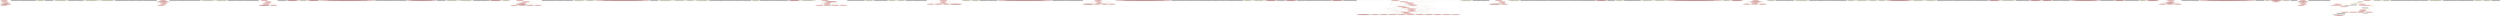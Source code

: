 
digraph G {





subgraph cluster174 {


node5232 [fillcolor=lightcoral,label="[80/87]  %27 = load i32, i32* %i46, align 4, !dbg !1415",shape=ellipse,style=filled ]
node5230 [fillcolor=lightcoral,label="[81/86]  store i32 %inc64, i32* %i46, align 4, !dbg !1441",shape=ellipse,style=filled ]
node5228 [fillcolor=lightcoral,label="[84/85]  %30 = load i32, i32* %i46, align 4, !dbg !1432",shape=ellipse,style=filled ]
node5231 [penwidth=3.0,fontsize=20,fillcolor=lightcoral,label="[79/88]  store i32 0, i32* %i46, align 4, !dbg !1413",shape=ellipse,style=filled ]
node5229 [fillcolor=lightcoral,label="[82/83]  %34 = load i32, i32* %i46, align 4, !dbg !1441",shape=ellipse,style=filled ]

node5229->node5231 [style=solid,color=firebrick3,label="A|indep|Const",penwidth=1.0,fontcolor=firebrick3 ]
node5231->node5229 [style=solid,color=forestgreen,label="T|indep|Const",penwidth=1.0,fontcolor=forestgreen ]
node5230->node5229 [style=solid,color=forestgreen,label="T|indep|Const",penwidth=1.0,fontcolor=forestgreen ]
node5229->node5230 [style=solid,color=firebrick3,label="A|indep|Const",penwidth=1.0,fontcolor=firebrick3 ]
node5230->node5228 [style=solid,color=forestgreen,label="T|indep|Const",penwidth=1.0,fontcolor=forestgreen ]
node5228->node5230 [style=solid,color=firebrick3,label="A|indep|Const",penwidth=1.0,fontcolor=firebrick3 ]
node5231->node5232 [style=solid,color=forestgreen,label="T|indep|Const",penwidth=1.0,fontcolor=forestgreen ]
node5231->node5228 [style=solid,color=forestgreen,label="T|indep|Const",penwidth=1.0,fontcolor=forestgreen ]
node5228->node5231 [style=solid,color=firebrick3,label="A|indep|Const",penwidth=1.0,fontcolor=firebrick3 ]
node5232->node5231 [style=solid,color=firebrick3,label="A|indep|Const",penwidth=1.0,fontcolor=firebrick3 ]
node5232->node5230 [style=solid,color=firebrick3,label="A|indep|Const",penwidth=1.0,fontcolor=firebrick3 ]
node5230->node5232 [style=solid,color=forestgreen,label="T|indep|Const",penwidth=1.0,fontcolor=forestgreen ]


}

subgraph cluster173 {


node5227 [penwidth=3.0,fontsize=20,fillcolor=grey,label="[394/395]  %cmp68 = icmp ult i32 %35, 100, !dbg !1451",shape=rectangle,style=filled ]



}

subgraph cluster171 {


node5225 [penwidth=3.0,fontsize=20,fillcolor=grey,label="[135/136]  call void @llvm.dbg.declare(metadata i32* %i105, metadata !1664, metadata !DIExpression()), !dbg !1666",shape=rectangle,style=filled ]



}

subgraph cluster167 {


node5215 [penwidth=3.0,fontsize=20,fillcolor=lemonchiffon,label="[186/187]  br label %for.inc132, !dbg !1545",shape=ellipse,style=filled ]



}

subgraph cluster166 {


node5214 [penwidth=3.0,fontsize=20,fillcolor=grey,label="[190/191]  %sub129 = sub i32 %sub128, 1, !dbg !1543",shape=rectangle,style=filled ]



}

subgraph cluster76 {


node5053 [penwidth=3.0,fontsize=20,fillcolor=lemonchiffon,label="[540/541]  br i1 %cmp52, label %for.body53, label %for.end62, !dbg !1427",shape=ellipse,style=filled ]



}

subgraph cluster75 {


node5052 [penwidth=3.0,fontsize=20,fillcolor=grey,label="[514/515]  %cmp144 = icmp ult i32 %86, 50, !dbg !1570",shape=rectangle,style=filled ]



}

subgraph cluster33 {


node5003 [penwidth=3.0,fontsize=20,fillcolor=grey,label="[468/469]  %inc64 = add i32 %34, 1, !dbg !1441",shape=rectangle,style=filled ]



}

subgraph cluster69 {


node5046 [penwidth=3.0,fontsize=20,fillcolor=lemonchiffon,label="[528/529]  br i1 %cmp144, label %for.body145, label %for.end157, !dbg !1571",shape=ellipse,style=filled ]



}

subgraph cluster68 {


node5045 [penwidth=3.0,fontsize=20,fillcolor=lemonchiffon,label="[532/533]  br i1 %cmp140, label %for.body141, label %for.end160, !dbg !1562",shape=ellipse,style=filled ]



}

subgraph cluster143 {


node5164 [penwidth=3.0,fontsize=20,fillcolor=grey,label="[294/295]  %arrayidx93 = getelementptr inbounds i32*, i32** %53, i64 %idxprom92, !dbg !1488",shape=rectangle,style=filled ]



}

subgraph cluster67 {


node5044 [penwidth=3.0,fontsize=20,fillcolor=grey,label="[530/531]  %inc61 = add i32 %33, 1, !dbg !1436",shape=rectangle,style=filled ]



}

subgraph cluster28 {


node4998 [penwidth=3.0,fontsize=20,fillcolor=grey,label="[460/461]  %inc44 = add i32 %26, 1, !dbg !1407",shape=rectangle,style=filled ]



}

subgraph cluster66 {


node5043 [penwidth=3.0,fontsize=20,fillcolor=grey,label="[452/453]  %arrayidx39 = getelementptr inbounds i32, i32* %23, i64 %idxprom38, !dbg !1397",shape=rectangle,style=filled ]



}

subgraph cluster139 {


node5160 [fillcolor=lightcoral,label="[303/310]  %32 = load i32, i32* %j50, align 4, !dbg !1433",shape=ellipse,style=filled ]
node5159 [penwidth=3.0,fontsize=20,fillcolor=lightcoral,label="[302/311]  store i32 %inc61, i32* %j50, align 4, !dbg !1436",shape=ellipse,style=filled ]
node5158 [fillcolor=lightcoral,label="[307/308]  %33 = load i32, i32* %j50, align 4, !dbg !1436",shape=ellipse,style=filled ]
node5156 [fillcolor=lightcoral,label="[305/306]  %28 = load i32, i32* %j50, align 4, !dbg !1424",shape=ellipse,style=filled ]
node5157 [fillcolor=lightcoral,label="[304/309]  store i32 0, i32* %j50, align 4, !dbg !1422",shape=ellipse,style=filled ]

node5160->node5157 [style=solid,color=firebrick3,label="A|indep|Const",penwidth=1.0,fontcolor=firebrick3 ]
node5158->node5157 [style=solid,color=firebrick3,label="A|indep|Const",penwidth=1.0,fontcolor=firebrick3 ]
node5157->node5158 [style=solid,color=forestgreen,label="T|indep|Const",penwidth=1.0,fontcolor=forestgreen ]
node5157->node5156 [style=solid,color=forestgreen,label="T|indep|Const",penwidth=1.0,fontcolor=forestgreen ]
node5159->node5160 [style=solid,color=forestgreen,label="T|indep|Const",penwidth=1.0,fontcolor=forestgreen ]
node5160->node5159 [style=solid,color=firebrick3,label="A|indep|Const",penwidth=1.0,fontcolor=firebrick3 ]
node5156->node5159 [style=solid,color=firebrick3,label="A|indep|Const",penwidth=1.0,fontcolor=firebrick3 ]
node5159->node5158 [style=solid,color=forestgreen,label="T|indep|Const",penwidth=1.0,fontcolor=forestgreen ]
node5157->node5160 [style=solid,color=forestgreen,label="T|indep|Const",penwidth=1.0,fontcolor=forestgreen ]
node5156->node5157 [style=solid,color=firebrick3,label="A|indep|Const",penwidth=1.0,fontcolor=firebrick3 ]
node5158->node5159 [style=solid,color=firebrick3,label="A|indep|Const",penwidth=1.0,fontcolor=firebrick3 ]
node5159->node5156 [style=solid,color=forestgreen,label="T|indep|Const",penwidth=1.0,fontcolor=forestgreen ]


}

subgraph cluster63 {


node5040 [penwidth=3.0,fontsize=20,fillcolor=grey,label="[490/491]  %idxprom87 = zext i32 %51 to i64, !dbg !1479",shape=rectangle,style=filled ]



}

subgraph cluster70 {


node5047 [penwidth=3.0,fontsize=20,fillcolor=grey,label="[516/517]  %arrayidx131 = getelementptr inbounds i32, i32* %81, i64 %idxprom130, !dbg !1539",shape=rectangle,style=filled ]



}

subgraph cluster61 {


node5038 [penwidth=3.0,fontsize=20,fillcolor=grey,label="[402/403]  %cmp75 = icmp ult i32 %37, 1000, !dbg !1469",shape=rectangle,style=filled ]



}

subgraph cluster64 {


node5041 [penwidth=3.0,fontsize=20,fillcolor=lemonchiffon,label="[542/543]  br i1 %cmp48, label %for.body49, label %for.end65, !dbg !1418",shape=ellipse,style=filled ]



}

subgraph cluster74 {


node5051 [penwidth=3.0,fontsize=20,fillcolor=lemonchiffon,label="[438/439]  br label %for.cond51, !dbg !1437, !llvm.loop !1438",shape=ellipse,style=filled ]



}

subgraph cluster72 {


node5049 [penwidth=3.0,fontsize=20,fillcolor=grey,label="[400/401]  %cmp140 = icmp ult i32 %85, 3000, !dbg !1561",shape=rectangle,style=filled ]



}

subgraph cluster55 {


node5025 [penwidth=3.0,fontsize=20,fillcolor=grey,label="[520/521]  %idxprom58 = zext i32 %32 to i64, !dbg !1431",shape=rectangle,style=filled ]



}

subgraph cluster53 {


node5023 [penwidth=3.0,fontsize=20,fillcolor=grey,label="[430/431]  %arrayidx37 = getelementptr inbounds i32*, i32** %21, i64 %idxprom36, !dbg !1397",shape=rectangle,style=filled ]



}

subgraph cluster137 {


node5152 [fillcolor=lightcoral,label="[316/323]  %41 = load i32, i32* %k, align 4, !dbg !1474",shape=ellipse,style=filled ]
node5154 [fillcolor=lightcoral,label="[315/324]  store i32 0, i32* %k, align 4, !dbg !1465",shape=ellipse,style=filled ]
node5153 [penwidth=3.0,fontsize=20,fillcolor=lightcoral,label="[314/325]  %37 = load i32, i32* %k, align 4, !dbg !1467",shape=ellipse,style=filled ]
node5151 [fillcolor=lightcoral,label="[317/322]  store i32 %inc90, i32* %k, align 4, !dbg !1484",shape=ellipse,style=filled ]
node5149 [fillcolor=lightcoral,label="[320/321]  %44 = load i32, i32* %k, align 4, !dbg !1476",shape=ellipse,style=filled ]
node5150 [fillcolor=lightcoral,label="[318/319]  %52 = load i32, i32* %k, align 4, !dbg !1484",shape=ellipse,style=filled ]

node5150->node5154 [style=solid,color=firebrick3,label="A|indep|Const",penwidth=1.0,fontcolor=firebrick3 ]
node5151->node5149 [style=solid,color=forestgreen,label="T|indep|Const",penwidth=1.0,fontcolor=forestgreen ]
node5154->node5150 [style=solid,color=forestgreen,label="T|indep|Const",penwidth=1.0,fontcolor=forestgreen ]
node5150->node5151 [style=solid,color=firebrick3,label="A|indep|Const",penwidth=1.0,fontcolor=firebrick3 ]
node5149->node5154 [style=solid,color=firebrick3,label="A|indep|Const",penwidth=1.0,fontcolor=firebrick3 ]
node5149->node5151 [style=solid,color=firebrick3,label="A|indep|Const",penwidth=1.0,fontcolor=firebrick3 ]
node5151->node5152 [style=solid,color=forestgreen,label="T|indep|Const",penwidth=1.0,fontcolor=forestgreen ]
node5153->node5154 [style=solid,color=firebrick3,label="A|indep|Const",penwidth=1.0,fontcolor=firebrick3 ]
node5152->node5154 [style=solid,color=firebrick3,label="A|indep|Const",penwidth=1.0,fontcolor=firebrick3 ]
node5154->node5153 [style=solid,color=forestgreen,label="T|indep|Const",penwidth=1.0,fontcolor=forestgreen ]
node5151->node5153 [style=solid,color=forestgreen,label="T|indep|Const",penwidth=1.0,fontcolor=forestgreen ]
node5151->node5150 [style=solid,color=forestgreen,label="T|indep|Const",penwidth=1.0,fontcolor=forestgreen ]
node5154->node5149 [style=solid,color=forestgreen,label="T|indep|Const",penwidth=1.0,fontcolor=forestgreen ]
node5154->node5152 [style=solid,color=forestgreen,label="T|indep|Const",penwidth=1.0,fontcolor=forestgreen ]
node5152->node5151 [style=solid,color=firebrick3,label="A|indep|Const",penwidth=1.0,fontcolor=firebrick3 ]
node5153->node5151 [style=solid,color=firebrick3,label="A|indep|Const",penwidth=1.0,fontcolor=firebrick3 ]


}

subgraph cluster51 {


node5021 [penwidth=3.0,fontsize=20,fillcolor=grey,label="[356/357]  %idxprom113 = zext i32 %65 to i64, !dbg !1524",shape=rectangle,style=filled ]



}

subgraph cluster50 {


node5020 [penwidth=3.0,fontsize=20,fillcolor=lightcoral,label="[536/537]  %21 = load i32**, i32*** %a, align 8, !dbg !1397",shape=ellipse,style=filled ]



}

subgraph cluster150 {


node5171 [penwidth=3.0,fontsize=20,fillcolor=lemonchiffon,label="[274/275]  br label %for.cond32, !dbg !1389",shape=ellipse,style=filled ]



}

subgraph cluster7 {


node4970 [penwidth=3.0,fontsize=20,fillcolor=lightcoral,label="[404/405]  %53 = load i32**, i32*** %c, align 8, !dbg !1488",shape=ellipse,style=filled ]



}

subgraph cluster49 {


node5019 [penwidth=3.0,fontsize=20,fillcolor=lightcoral,label="[26/27]  %call167 = call dereferenceable(272) %class.std::basic_ostream* @_ZStlsISt11char_traitsIcEERSt13basic_ostreamIcT_ES5_PKc(%class.std::basic_ostream* dereferenceable(272) %call166, i8* getelementptr inbounds ([9 x i8], [9 x i8]* @.str.1, i32 0, i32 0)), !dbg !16021602",shape=ellipse,style=filled ]



}

subgraph cluster131 {


node5122 [penwidth=3.0,fontsize=20,fillcolor=grey,label="[330/331]  %cmp111 = icmp ult i32 %63, 1500, !dbg !1522",shape=rectangle,style=filled ]



}

subgraph cluster145 {


node5166 [penwidth=3.0,fontsize=20,fillcolor=grey,label="[288/289]  %arrayidx154 = getelementptr inbounds i32, i32* %93, i64 %idxprom153, !dbg !1576",shape=rectangle,style=filled ]



}

subgraph cluster36 {


node5006 [penwidth=3.0,fontsize=20,fillcolor=grey,label="[396/397]  %idxprom146 = zext i32 %88 to i64, !dbg !1572",shape=rectangle,style=filled ]



}

subgraph cluster4 {


node4967 [penwidth=3.0,fontsize=20,fillcolor=lightcoral,label="[30/31]  %call166 = call dereferenceable(272) %class.std::basic_ostream* @_ZNSolsEj(%class.std::basic_ostream* %call165, i32 %100), !dbg !16011601",shape=ellipse,style=filled ]



}

subgraph cluster96 {


node5078 [penwidth=3.0,fontsize=20,fillcolor=grey,label="[488/489]  %cmp33 = icmp ult i32 %20, 1000, !dbg !1392",shape=rectangle,style=filled ]



}

subgraph cluster141 {


node5162 [penwidth=3.0,fontsize=20,fillcolor=lemonchiffon,label="[298/299]  br label %for.cond106, !dbg !1552, !llvm.loop !1553",shape=ellipse,style=filled ]



}

subgraph cluster39 {


node5009 [penwidth=3.0,fontsize=20,fillcolor=lemonchiffon,label="[474/475]  br i1 %cmp30, label %for.body31, label %for.end45, !dbg !1384",shape=ellipse,style=filled ]



}

subgraph cluster37 {


node5007 [penwidth=3.0,fontsize=20,fillcolor=grey,label="[91/92]  call void @llvm.dbg.declare(metadata i32* %i46, metadata !1568, metadata !DIExpression()), !dbg !1570",shape=rectangle,style=filled ]



}

subgraph cluster38 {


node5008 [penwidth=3.0,fontsize=20,fillcolor=lightcoral,label="[410/411]  %74 = load i32**, i32*** %c, align 8, !dbg !1534",shape=ellipse,style=filled ]



}

subgraph cluster46 {


node5016 [penwidth=3.0,fontsize=20,fillcolor=lemonchiffon,label="[75/76]  br label %for.cond67, !dbg !1448",shape=ellipse,style=filled ]



}

subgraph cluster59 {


node5036 [fillcolor=lightcoral,label="[102/103]  %84 = load i32, i32* %i105, align 4, !dbg !1551",shape=ellipse,style=filled ]
node5035 [fillcolor=lightcoral,label="[100/101]  %75 = load i32, i32* %i105, align 4, !dbg !1535",shape=ellipse,style=filled ]
node5029 [fillcolor=lightcoral,label="[108/109]  %80 = load i32, i32* %i105, align 4, !dbg !1540",shape=ellipse,style=filled ]
node5031 [fillcolor=lightcoral,label="[99/110]  store i32 %inc136, i32* %i105, align 4, !dbg !1551",shape=ellipse,style=filled ]
node5032 [fillcolor=lightcoral,label="[106/107]  %62 = load i32, i32* %i105, align 4, !dbg !1511",shape=ellipse,style=filled ]
node5033 [fillcolor=lightcoral,label="[98/111]  %70 = load i32, i32* %i105, align 4, !dbg !1530",shape=ellipse,style=filled ]
node5030 [penwidth=3.0,fontsize=20,fillcolor=lightcoral,label="[97/112]  store i32 0, i32* %i105, align 4, !dbg !1509",shape=ellipse,style=filled ]
node5034 [fillcolor=lightcoral,label="[104/105]  %65 = load i32, i32* %i105, align 4, !dbg !1526",shape=ellipse,style=filled ]

node5035->node5031 [style=solid,color=firebrick3,label="A|indep|Const",penwidth=1.0,fontcolor=firebrick3 ]
node5031->node5033 [style=solid,color=forestgreen,label="T|indep|Const",penwidth=1.0,fontcolor=forestgreen ]
node5033->node5031 [style=solid,color=firebrick3,label="A|indep|Const",penwidth=1.0,fontcolor=firebrick3 ]
node5031->node5035 [style=solid,color=forestgreen,label="T|indep|Const",penwidth=1.0,fontcolor=forestgreen ]
node5030->node5036 [style=solid,color=forestgreen,label="T|indep|Const",penwidth=1.0,fontcolor=forestgreen ]
node5034->node5030 [style=solid,color=firebrick3,label="A|indep|Const",penwidth=1.0,fontcolor=firebrick3 ]
node5036->node5030 [style=solid,color=firebrick3,label="A|indep|Const",penwidth=1.0,fontcolor=firebrick3 ]
node5031->node5036 [style=solid,color=forestgreen,label="T|indep|Const",penwidth=1.0,fontcolor=forestgreen ]
node5036->node5031 [style=solid,color=firebrick3,label="A|indep|Const",penwidth=1.0,fontcolor=firebrick3 ]
node5030->node5035 [style=solid,color=forestgreen,label="T|indep|Const",penwidth=1.0,fontcolor=forestgreen ]
node5029->node5031 [style=solid,color=firebrick3,label="A|indep|Const",penwidth=1.0,fontcolor=firebrick3 ]
node5035->node5030 [style=solid,color=firebrick3,label="A|indep|Const",penwidth=1.0,fontcolor=firebrick3 ]
node5029->node5030 [style=solid,color=firebrick3,label="A|indep|Const",penwidth=1.0,fontcolor=firebrick3 ]
node5030->node5033 [style=solid,color=forestgreen,label="T|indep|Const",penwidth=1.0,fontcolor=forestgreen ]
node5030->node5032 [style=solid,color=forestgreen,label="T|indep|Const",penwidth=1.0,fontcolor=forestgreen ]
node5033->node5030 [style=solid,color=firebrick3,label="A|indep|Const",penwidth=1.0,fontcolor=firebrick3 ]
node5032->node5030 [style=solid,color=firebrick3,label="A|indep|Const",penwidth=1.0,fontcolor=firebrick3 ]
node5034->node5031 [style=solid,color=firebrick3,label="A|indep|Const",penwidth=1.0,fontcolor=firebrick3 ]
node5030->node5029 [style=solid,color=forestgreen,label="T|indep|Const",penwidth=1.0,fontcolor=forestgreen ]
node5031->node5032 [style=solid,color=forestgreen,label="T|indep|Const",penwidth=1.0,fontcolor=forestgreen ]
node5032->node5031 [style=solid,color=firebrick3,label="A|indep|Const",penwidth=1.0,fontcolor=firebrick3 ]
node5031->node5029 [style=solid,color=forestgreen,label="T|indep|Const",penwidth=1.0,fontcolor=forestgreen ]
node5030->node5034 [style=solid,color=forestgreen,label="T|indep|Const",penwidth=1.0,fontcolor=forestgreen ]
node5031->node5034 [style=solid,color=forestgreen,label="T|indep|Const",penwidth=1.0,fontcolor=forestgreen ]


}

subgraph cluster77 {


node5054 [penwidth=3.0,fontsize=20,fillcolor=grey,label="[538/539]  %arrayidx125 = getelementptr inbounds i32, i32* %76, i64 %idxprom124, !dbg !1534",shape=rectangle,style=filled ]



}

subgraph cluster117 {


node5099 [penwidth=3.0,fontsize=20,fillcolor=grey,label="[376/377]  %idxprom115 = zext i32 %67 to i64, !dbg !1524",shape=rectangle,style=filled ]



}

subgraph cluster15 {


node4985 [penwidth=3.0,fontsize=20,fillcolor=grey,label="[434/435]  %idxprom36 = zext i32 %22 to i64, !dbg !1397",shape=rectangle,style=filled ]



}

subgraph cluster40 {


node5010 [penwidth=3.0,fontsize=20,fillcolor=lemonchiffon,label="[472/473]  br label %for.cond32, !dbg !1403, !llvm.loop !1404",shape=ellipse,style=filled ]



}

subgraph cluster54 {


node5024 [penwidth=3.0,fontsize=20,fillcolor=lemonchiffon,label="[518/519]  br label %for.cond143, !dbg !1567",shape=ellipse,style=filled ]



}

subgraph cluster2 {


node4965 [penwidth=3.0,fontsize=20,fillcolor=lightcoral,label="[24/25]  %call168 = call dereferenceable(272) %class.std::basic_ostream* @_ZNSolsEPFRSoS_E(%class.std::basic_ostream* %call167, %class.std::basic_ostream* (%class.std::basic_ostream*)* @_ZSt4endlIcSt11char_traitsIcEERSt13basic_ostreamIT_T0_ES6_), !dbg !1603bg !1603",shape=ellipse,style=filled ]



}

subgraph cluster42 {


node5012 [penwidth=3.0,fontsize=20,fillcolor=grey,label="[374/375]  %sub150 = sub i32 99, %92, !dbg !1578",shape=rectangle,style=filled ]



}

subgraph cluster35 {


node5005 [penwidth=3.0,fontsize=20,fillcolor=lemonchiffon,label="[398/399]  br i1 %cmp75, label %for.body76, label %for.end91, !dbg !1470",shape=ellipse,style=filled ]



}

subgraph cluster11 {


node4981 [penwidth=3.0,fontsize=20,fillcolor=lemonchiffon,label="[416/417]  br label %for.cond71, !dbg !1494, !llvm.loop !1495",shape=ellipse,style=filled ]



}

subgraph cluster43 {


node5013 [penwidth=3.0,fontsize=20,fillcolor=lemonchiffon,label="[470/471]  br label %for.inc43, !dbg !1406",shape=ellipse,style=filled ]



}

subgraph cluster45 {


node5015 [penwidth=3.0,fontsize=20,fillcolor=lemonchiffon,label="[526/527]  br i1 %cmp72, label %for.body73, label %for.end98, !dbg !1461",shape=ellipse,style=filled ]



}

subgraph cluster19 {


node4989 [penwidth=3.0,fontsize=20,fillcolor=grey,label="[442/443]  call void @llvm.dbg.declare(metadata i32* %k, metadata !1619, metadata !DIExpression()), !dbg !1622",shape=rectangle,style=filled ]



}

subgraph cluster56 {


node5026 [penwidth=3.0,fontsize=20,fillcolor=grey,label="[524/525]  %cmp52 = icmp ult i32 %28, 3000, !dbg !1426",shape=rectangle,style=filled ]



}

subgraph cluster52 {


node5022 [penwidth=3.0,fontsize=20,fillcolor=grey,label="[546/547]  %idxprom92 = zext i32 %54 to i64, !dbg !1488",shape=rectangle,style=filled ]



}

subgraph cluster8 {


node4971 [penwidth=3.0,fontsize=20,fillcolor=grey,label="[406/407]  %idxprom94 = zext i32 %56 to i64, !dbg !1488",shape=rectangle,style=filled ]



}

subgraph cluster84 {


node5061 [penwidth=3.0,fontsize=20,fillcolor=lemonchiffon,label="[500/501]  br label %for.inc158, !dbg !1586",shape=ellipse,style=filled ]



}

subgraph cluster83 {


node5060 [penwidth=3.0,fontsize=20,fillcolor=grey,label="[504/505]  %arrayidx147 = getelementptr inbounds i32*, i32** %87, i64 %idxprom146, !dbg !1572",shape=rectangle,style=filled ]



}

subgraph cluster93 {


node5075 [penwidth=3.0,fontsize=20,fillcolor=grey,label="[496/497]  %arrayidx78 = getelementptr inbounds i32*, i32** %38, i64 %idxprom77, !dbg !1471",shape=rectangle,style=filled ]



}

subgraph cluster158 {


node5180 [penwidth=3.0,fontsize=20,fillcolor=lightcoral,label="[258/259]  %79 = load i32**, i32*** %c, align 8, !dbg !1539",shape=ellipse,style=filled ]



}

subgraph cluster153 {


node5174 [penwidth=3.0,fontsize=20,fillcolor=lemonchiffon,label="[268/269]  br i1 %cmp68, label %for.body69, label %for.end101, !dbg !1452",shape=ellipse,style=filled ]



}

subgraph cluster10 {


node4980 [fillcolor=lightcoral,label="[173/174]  %67 = load i32, i32* %j109, align 4, !dbg !1527",shape=ellipse,style=filled ]
node4974 [fillcolor=lightcoral,label="[171/184]  %63 = load i32, i32* %j109, align 4, !dbg !1520",shape=ellipse,style=filled ]
node4973 [fillcolor=lightcoral,label="[179/180]  %72 = load i32, i32* %j109, align 4, !dbg !1531",shape=ellipse,style=filled ]
node4975 [fillcolor=lightcoral,label="[177/178]  %77 = load i32, i32* %j109, align 4, !dbg !1536",shape=ellipse,style=filled ]
node4976 [penwidth=3.0,fontsize=20,fillcolor=lightcoral,label="[170/185]  store i32 %inc133, i32* %j109, align 4, !dbg !1546",shape=ellipse,style=filled ]
node4977 [fillcolor=lightcoral,label="[172/183]  store i32 0, i32* %j109, align 4, !dbg !1518",shape=ellipse,style=filled ]
node4979 [fillcolor=lightcoral,label="[175/176]  %83 = load i32, i32* %j109, align 4, !dbg !1546",shape=ellipse,style=filled ]
node4978 [fillcolor=lightcoral,label="[181/182]  %82 = load i32, i32* %j109, align 4, !dbg !1541",shape=ellipse,style=filled ]

node4977->node4978 [style=solid,color=forestgreen,label="T|indep|Const",penwidth=1.0,fontcolor=forestgreen ]
node4980->node4976 [style=solid,color=firebrick3,label="A|indep|Const",penwidth=1.0,fontcolor=firebrick3 ]
node4979->node4976 [style=solid,color=firebrick3,label="A|indep|Const",penwidth=1.0,fontcolor=firebrick3 ]
node4977->node4975 [style=solid,color=forestgreen,label="T|indep|Const",penwidth=1.0,fontcolor=forestgreen ]
node4976->node4979 [style=solid,color=forestgreen,label="T|indep|Const",penwidth=1.0,fontcolor=forestgreen ]
node4979->node4977 [style=solid,color=firebrick3,label="A|indep|Const",penwidth=1.0,fontcolor=firebrick3 ]
node4976->node4980 [style=solid,color=forestgreen,label="T|indep|Const",penwidth=1.0,fontcolor=forestgreen ]
node4974->node4977 [style=solid,color=firebrick3,label="A|indep|Const",penwidth=1.0,fontcolor=firebrick3 ]
node4978->node4977 [style=solid,color=firebrick3,label="A|indep|Const",penwidth=1.0,fontcolor=firebrick3 ]
node4976->node4978 [style=solid,color=forestgreen,label="T|indep|Const",penwidth=1.0,fontcolor=forestgreen ]
node4977->node4973 [style=solid,color=forestgreen,label="T|indep|Const",penwidth=1.0,fontcolor=forestgreen ]
node4977->node4974 [style=solid,color=forestgreen,label="T|indep|Const",penwidth=1.0,fontcolor=forestgreen ]
node4980->node4977 [style=solid,color=firebrick3,label="A|indep|Const",penwidth=1.0,fontcolor=firebrick3 ]
node4978->node4976 [style=solid,color=firebrick3,label="A|indep|Const",penwidth=1.0,fontcolor=firebrick3 ]
node4977->node4980 [style=solid,color=forestgreen,label="T|indep|Const",penwidth=1.0,fontcolor=forestgreen ]
node4973->node4976 [style=solid,color=firebrick3,label="A|indep|Const",penwidth=1.0,fontcolor=firebrick3 ]
node4974->node4976 [style=solid,color=firebrick3,label="A|indep|Const",penwidth=1.0,fontcolor=firebrick3 ]
node4975->node4977 [style=solid,color=firebrick3,label="A|indep|Const",penwidth=1.0,fontcolor=firebrick3 ]
node4977->node4979 [style=solid,color=forestgreen,label="T|indep|Const",penwidth=1.0,fontcolor=forestgreen ]
node4976->node4974 [style=solid,color=forestgreen,label="T|indep|Const",penwidth=1.0,fontcolor=forestgreen ]
node4976->node4973 [style=solid,color=forestgreen,label="T|indep|Const",penwidth=1.0,fontcolor=forestgreen ]
node4975->node4976 [style=solid,color=firebrick3,label="A|indep|Const",penwidth=1.0,fontcolor=firebrick3 ]
node4976->node4975 [style=solid,color=forestgreen,label="T|indep|Const",penwidth=1.0,fontcolor=forestgreen ]
node4973->node4977 [style=solid,color=firebrick3,label="A|indep|Const",penwidth=1.0,fontcolor=firebrick3 ]


}

subgraph cluster111 {


node5093 [penwidth=3.0,fontsize=20,fillcolor=grey,label="[386/387]  %idxprom117 = zext i32 %70 to i64, !dbg !1529",shape=rectangle,style=filled ]



}

subgraph cluster23 {


node4993 [penwidth=3.0,fontsize=20,fillcolor=grey,label="[276/277]  %idxprom122 = zext i32 %75 to i64, !dbg !1534",shape=rectangle,style=filled ]



}

subgraph cluster94 {


node5076 [penwidth=3.0,fontsize=20,fillcolor=lemonchiffon,label="[332/333]  br label %for.cond110, !dbg !1519",shape=ellipse,style=filled ]



}

subgraph cluster82 {


node5059 [penwidth=3.0,fontsize=20,fillcolor=grey,label="[412/413]  %arrayidx95 = getelementptr inbounds i32, i32* %55, i64 %idxprom94, !dbg !1488",shape=rectangle,style=filled ]



}

subgraph cluster172 {


node5226 [penwidth=3.0,fontsize=20,fillcolor=lemonchiffon,label="[113/114]  br label %for.cond47, !dbg !1414",shape=ellipse,style=filled ]



}

subgraph cluster71 {


node5048 [penwidth=3.0,fontsize=20,fillcolor=lemonchiffon,label="[131/132]  br label %for.cond29, !dbg !1380",shape=ellipse,style=filled ]



}

subgraph cluster95 {


node5077 [penwidth=3.0,fontsize=20,fillcolor=grey,label="[334/335]  %inc156 = add i32 %95, 1, !dbg !1582",shape=rectangle,style=filled ]



}

subgraph cluster14 {


node4984 [penwidth=3.0,fontsize=20,fillcolor=grey,label="[428/429]  %arrayidx59 = getelementptr inbounds i32, i32* %31, i64 %idxprom58, !dbg !1431",shape=rectangle,style=filled ]



}

subgraph cluster169 {


node5223 [fillcolor=lightcoral,label="[157/164]  store i32 %inc97, i32* %j70, align 4, !dbg !1493",shape=ellipse,style=filled ]
node5218 [fillcolor=lightcoral,label="[155/166]  store i32 0, i32* %j70, align 4, !dbg !1456",shape=ellipse,style=filled ]
node5220 [fillcolor=lightcoral,label="[156/165]  %56 = load i32, i32* %j70, align 4, !dbg !1490",shape=ellipse,style=filled ]
node5217 [fillcolor=lightcoral,label="[162/163]  %58 = load i32, i32* %j70, align 4, !dbg !1493",shape=ellipse,style=filled ]
node5219 [penwidth=3.0,fontsize=20,fillcolor=lightcoral,label="[154/167]  %36 = load i32, i32* %j70, align 4, !dbg !1458",shape=ellipse,style=filled ]
node5221 [fillcolor=lightcoral,label="[158/159]  %51 = load i32, i32* %j70, align 4, !dbg !1481",shape=ellipse,style=filled ]
node5222 [fillcolor=lightcoral,label="[160/161]  %46 = load i32, i32* %j70, align 4, !dbg !1477",shape=ellipse,style=filled ]

node5223->node5219 [style=solid,color=forestgreen,label="T|indep|Const",penwidth=1.0,fontcolor=forestgreen ]
node5222->node5218 [style=solid,color=firebrick3,label="A|indep|Const",penwidth=1.0,fontcolor=firebrick3 ]
node5218->node5222 [style=solid,color=forestgreen,label="T|indep|Const",penwidth=1.0,fontcolor=forestgreen ]
node5219->node5218 [style=solid,color=firebrick3,label="A|indep|Const",penwidth=1.0,fontcolor=firebrick3 ]
node5218->node5219 [style=solid,color=forestgreen,label="T|indep|Const",penwidth=1.0,fontcolor=forestgreen ]
node5223->node5222 [style=solid,color=forestgreen,label="T|indep|Const",penwidth=1.0,fontcolor=forestgreen ]
node5223->node5220 [style=solid,color=forestgreen,label="T|indep|Const",penwidth=1.0,fontcolor=forestgreen ]
node5218->node5217 [style=solid,color=forestgreen,label="T|indep|Const",penwidth=1.0,fontcolor=forestgreen ]
node5220->node5223 [style=solid,color=firebrick3,label="A|indep|Const",penwidth=1.0,fontcolor=firebrick3 ]
node5217->node5218 [style=solid,color=firebrick3,label="A|indep|Const",penwidth=1.0,fontcolor=firebrick3 ]
node5221->node5218 [style=solid,color=firebrick3,label="A|indep|Const",penwidth=1.0,fontcolor=firebrick3 ]
node5218->node5221 [style=solid,color=forestgreen,label="T|indep|Const",penwidth=1.0,fontcolor=forestgreen ]
node5222->node5223 [style=solid,color=firebrick3,label="A|indep|Const",penwidth=1.0,fontcolor=firebrick3 ]
node5219->node5223 [style=solid,color=firebrick3,label="A|indep|Const",penwidth=1.0,fontcolor=firebrick3 ]
node5218->node5220 [style=solid,color=forestgreen,label="T|indep|Const",penwidth=1.0,fontcolor=forestgreen ]
node5220->node5218 [style=solid,color=firebrick3,label="A|indep|Const",penwidth=1.0,fontcolor=firebrick3 ]
node5223->node5221 [style=solid,color=forestgreen,label="T|indep|Const",penwidth=1.0,fontcolor=forestgreen ]
node5221->node5223 [style=solid,color=firebrick3,label="A|indep|Const",penwidth=1.0,fontcolor=firebrick3 ]
node5217->node5223 [style=solid,color=firebrick3,label="A|indep|Const",penwidth=1.0,fontcolor=firebrick3 ]
node5223->node5217 [style=solid,color=forestgreen,label="T|indep|Const",penwidth=1.0,fontcolor=forestgreen ]


}

subgraph cluster27 {


node4997 [penwidth=3.0,fontsize=20,fillcolor=lemonchiffon,label="[458/459]  br label %for.cond51, !dbg !1423",shape=ellipse,style=filled ]



}

subgraph cluster44 {


node5014 [penwidth=3.0,fontsize=20,fillcolor=lemonchiffon,label="[89/90]  br label %for.cond106, !dbg !1510",shape=ellipse,style=filled ]



}

subgraph cluster60 {


node5037 [penwidth=3.0,fontsize=20,fillcolor=grey,label="[548/549]  %idxprom85 = zext i32 %49 to i64, !dbg !1479",shape=rectangle,style=filled ]



}

subgraph cluster149 {


node5170 [penwidth=3.0,fontsize=20,fillcolor=grey,label="[278/279]  %idxprom124 = zext i32 %77 to i64, !dbg !1534",shape=rectangle,style=filled ]



}

subgraph cluster6 {


node4969 [penwidth=3.0,fontsize=20,fillcolor=lightcoral,label="[39/40]  %call172 = call dereferenceable(272) %class.std::basic_ostream* @_ZNSolsEPFRSoS_E(%class.std::basic_ostream* %call171, %class.std::basic_ostream* (%class.std::basic_ostream*)* @_ZSt4endlIcSt11char_traitsIcEERSt13basic_ostreamIT_T0_ES6_), !dbg !1610bg !1610",shape=ellipse,style=filled ]



}

subgraph cluster30 {


node5000 [penwidth=3.0,fontsize=20,fillcolor=grey,label="[462/463]  %arrayidx57 = getelementptr inbounds i32*, i32** %29, i64 %idxprom56, !dbg !1431",shape=rectangle,style=filled ]



}

subgraph cluster31 {


node5001 [penwidth=3.0,fontsize=20,fillcolor=grey,label="[464/465]  call void @llvm.dbg.declare(metadata i32* %j50, metadata !1576, metadata !DIExpression()), !dbg !1579",shape=rectangle,style=filled ]



}

subgraph cluster0 {


node4963 [fillcolor=lightcoral,label="[3/10]  store i32 %inc100, i32* %i66, align 4, !dbg !1498",shape=ellipse,style=filled ]
node4958 [fillcolor=lightcoral,label="[1/12]  store i32 0, i32* %i66, align 4, !dbg !1447",shape=ellipse,style=filled ]
node4957 [fillcolor=lightcoral,label="[8/9]  %35 = load i32, i32* %i66, align 4, !dbg !1449",shape=ellipse,style=filled ]
node4961 [fillcolor=lightcoral,label="[6/7]  %54 = load i32, i32* %i66, align 4, !dbg !1489",shape=ellipse,style=filled ]
node4960 [fillcolor=lightcoral,label="[4/5]  %49 = load i32, i32* %i66, align 4, !dbg !1480",shape=ellipse,style=filled ]
node4962 [penwidth=3.0,fontsize=20,fillcolor=lightcoral,label="[0/13]  %59 = load i32, i32* %i66, align 4, !dbg !1498",shape=ellipse,style=filled ]
node4959 [fillcolor=lightcoral,label="[2/11]  %39 = load i32, i32* %i66, align 4, !dbg !1473",shape=ellipse,style=filled ]

node4962->node4963 [style=solid,color=firebrick3,label="A|indep|Const",penwidth=1.0,fontcolor=firebrick3 ]
node4963->node4962 [style=solid,color=forestgreen,label="T|indep|Const",penwidth=1.0,fontcolor=forestgreen ]
node4961->node4963 [style=solid,color=firebrick3,label="A|indep|Const",penwidth=1.0,fontcolor=firebrick3 ]
node4963->node4961 [style=solid,color=forestgreen,label="T|indep|Const",penwidth=1.0,fontcolor=forestgreen ]
node4960->node4958 [style=solid,color=firebrick3,label="A|indep|Const",penwidth=1.0,fontcolor=firebrick3 ]
node4963->node4957 [style=solid,color=forestgreen,label="T|indep|Const",penwidth=1.0,fontcolor=forestgreen ]
node4958->node4961 [style=solid,color=forestgreen,label="T|indep|Const",penwidth=1.0,fontcolor=forestgreen ]
node4957->node4963 [style=solid,color=firebrick3,label="A|indep|Const",penwidth=1.0,fontcolor=firebrick3 ]
node4958->node4960 [style=solid,color=forestgreen,label="T|indep|Const",penwidth=1.0,fontcolor=forestgreen ]
node4961->node4958 [style=solid,color=firebrick3,label="A|indep|Const",penwidth=1.0,fontcolor=firebrick3 ]
node4963->node4959 [style=solid,color=forestgreen,label="T|indep|Const",penwidth=1.0,fontcolor=forestgreen ]
node4958->node4962 [style=solid,color=forestgreen,label="T|indep|Const",penwidth=1.0,fontcolor=forestgreen ]
node4957->node4958 [style=solid,color=firebrick3,label="A|indep|Const",penwidth=1.0,fontcolor=firebrick3 ]
node4958->node4957 [style=solid,color=forestgreen,label="T|indep|Const",penwidth=1.0,fontcolor=forestgreen ]
node4963->node4960 [style=solid,color=forestgreen,label="T|indep|Const",penwidth=1.0,fontcolor=forestgreen ]
node4959->node4963 [style=solid,color=firebrick3,label="A|indep|Const",penwidth=1.0,fontcolor=firebrick3 ]
node4958->node4959 [style=solid,color=forestgreen,label="T|indep|Const",penwidth=1.0,fontcolor=forestgreen ]
node4960->node4963 [style=solid,color=firebrick3,label="A|indep|Const",penwidth=1.0,fontcolor=firebrick3 ]
node4959->node4958 [style=solid,color=firebrick3,label="A|indep|Const",penwidth=1.0,fontcolor=firebrick3 ]
node4962->node4958 [style=solid,color=firebrick3,label="A|indep|Const",penwidth=1.0,fontcolor=firebrick3 ]


}

subgraph cluster5 {


node4968 [penwidth=3.0,fontsize=20,fillcolor=lightcoral,label="[32/33]  %call165 = call dereferenceable(272) %class.std::basic_ostream* @_ZStlsISt11char_traitsIcEERSt13basic_ostreamIcT_ES5_PKc(%class.std::basic_ostream* dereferenceable(272) @_ZSt4cout, i8* getelementptr inbounds ([12 x i8], [12 x i8]* @.str, i32 0, i32 0)), !dbg !15981598",shape=ellipse,style=filled ]



}

subgraph cluster168 {


node5216 [penwidth=3.0,fontsize=20,fillcolor=grey,label="[168/169]  %sub119 = sub i32 %sub, 1, !dbg !1533",shape=rectangle,style=filled ]



}

subgraph cluster132 {


node5123 [penwidth=3.0,fontsize=20,fillcolor=grey,label="[328/329]  %inc159 = add i32 %96, 1, !dbg !1587",shape=rectangle,style=filled ]



}

subgraph cluster58 {


node5028 [penwidth=3.0,fontsize=20,fillcolor=grey,label="[550/551]  %idxprom120 = zext i32 %sub119 to i64, !dbg !1529",shape=rectangle,style=filled ]



}

subgraph cluster129 {


node5120 [penwidth=3.0,fontsize=20,fillcolor=grey,label="[338/339]  call void @llvm.dbg.declare(metadata i32* %j109, metadata !1672, metadata !DIExpression()), !dbg !1675",shape=rectangle,style=filled ]



}

subgraph cluster32 {


node5002 [penwidth=3.0,fontsize=20,fillcolor=grey,label="[466/467]  %inc90 = add i32 %52, 1, !dbg !1484",shape=rectangle,style=filled ]



}

subgraph cluster20 {


node4990 [penwidth=3.0,fontsize=20,fillcolor=grey,label="[432/433]  %inc97 = add i32 %58, 1, !dbg !1493",shape=rectangle,style=filled ]



}

subgraph cluster48 {


node5018 [penwidth=3.0,fontsize=20,fillcolor=grey,label="[77/78]  call void @llvm.dbg.declare(metadata i32* %j138, metadata !1712, metadata !DIExpression()), !dbg !1714",shape=rectangle,style=filled ]



}

subgraph cluster62 {


node5039 [penwidth=3.0,fontsize=20,fillcolor=lemonchiffon,label="[121/122]  br label %for.inc173, !dbg !1611",shape=ellipse,style=filled ]



}

subgraph cluster16 {


node4986 [penwidth=3.0,fontsize=20,fillcolor=lemonchiffon,label="[440/441]  br label %for.cond67, !dbg !1499, !llvm.loop !1500",shape=ellipse,style=filled ]



}

subgraph cluster41 {


node5011 [penwidth=3.0,fontsize=20,fillcolor=lightcoral,label="[476/477]  %29 = load i32**, i32*** %b, align 8, !dbg !1431",shape=ellipse,style=filled ]



}

subgraph cluster78 {


node5055 [penwidth=3.0,fontsize=20,fillcolor=grey,label="[506/507]  %rem = urem i32 %call35, 10, !dbg !1396",shape=rectangle,style=filled ]



}

subgraph cluster100 {


node5082 [penwidth=3.0,fontsize=20,fillcolor=lightcoral,label="[484/485]  %48 = load i32**, i32*** %c, align 8, !dbg !1479",shape=ellipse,style=filled ]



}

subgraph cluster22 {


node4992 [penwidth=3.0,fontsize=20,fillcolor=grey,label="[426/427]  %idxprom79 = zext i32 %41 to i64, !dbg !1471",shape=rectangle,style=filled ]



}

subgraph cluster161 {


node5209 [penwidth=3.0,fontsize=20,fillcolor=grey,label="[200/201]  %idxprom126 = zext i32 %80 to i64, !dbg !1539",shape=rectangle,style=filled ]



}

subgraph cluster18 {


node4988 [penwidth=3.0,fontsize=20,fillcolor=grey,label="[422/423]  %idxprom77 = zext i32 %39 to i64, !dbg !1471",shape=rectangle,style=filled ]



}

subgraph cluster115 {


node5097 [penwidth=3.0,fontsize=20,fillcolor=grey,label="[382/383]  %idxprom81 = zext i32 %44 to i64, !dbg !1475",shape=rectangle,style=filled ]



}

subgraph cluster97 {


node5079 [penwidth=3.0,fontsize=20,fillcolor=lightcoral,label="[290/291]  %69 = load i32**, i32*** %c, align 8, !dbg !1529",shape=ellipse,style=filled ]



}

subgraph cluster29 {


node4999 [penwidth=3.0,fontsize=20,fillcolor=grey,label="[408/409]  %arrayidx84 = getelementptr inbounds i32, i32* %45, i64 %idxprom83, !dbg !1475",shape=rectangle,style=filled ]



}

subgraph cluster159 {


node5201 [fillcolor=lightcoral,label="[226/227]  %31 = load i32*, i32** %arrayidx57, align 8, !dbg !1431",shape=ellipse,style=filled ]
node5200 [fillcolor=lightcoral,label="[224/225]  %73 = load i32, i32* %arrayidx121, align 4, !dbg !1529",shape=ellipse,style=filled ]
node5199 [fillcolor=lightcoral,label="[222/247]  %93 = load i32*, i32** %arrayidx152, align 8, !dbg !1576",shape=ellipse,style=filled ]
node5188 [fillcolor=lightcoral,label="[223/246]  store i32 %78, i32* %arrayidx131, align 4, !dbg !1544",shape=ellipse,style=filled ]
node5186 [fillcolor=lightcoral,label="[215/254]  store i32 %rem, i32* %arrayidx39, align 4, !dbg !1400",shape=ellipse,style=filled ]
node5183 [fillcolor=lightcoral,label="[240/241]  %42 = load i32, i32* %arrayidx80, align 4, !dbg !1471",shape=ellipse,style=filled ]
node5185 [fillcolor=lightcoral,label="[236/237]  %50 = load i32*, i32** %arrayidx86, align 8, !dbg !1479",shape=ellipse,style=filled ]
node5203 [fillcolor=lightcoral,label="[230/231]  %47 = load i32, i32* %arrayidx84, align 4, !dbg !1475",shape=ellipse,style=filled ]
node5182 [fillcolor=lightcoral,label="[242/243]  %66 = load i32*, i32** %arrayidx114, align 8, !dbg !1524",shape=ellipse,style=filled ]
node5187 [fillcolor=lightcoral,label="[217/252]  store i32 %mul, i32* %arrayidx88, align 4, !dbg !1482",shape=ellipse,style=filled ]
node5193 [fillcolor=lightcoral,label="[234/235]  %55 = load i32*, i32** %arrayidx93, align 8, !dbg !1488",shape=ellipse,style=filled ]
node5194 [fillcolor=lightcoral,label="[213/256]  store i32 %73, i32* %arrayidx125, align 4, !dbg !1537",shape=ellipse,style=filled ]
node5189 [fillcolor=lightcoral,label="[232/233]  %57 = load i32, i32* %arrayidx95, align 4, !dbg !1491",shape=ellipse,style=filled ]
node5190 [penwidth=3.0,fontsize=20,fillcolor=lightcoral,label="[212/257]  %81 = load i32*, i32** %arrayidx127, align 8, !dbg !1539",shape=ellipse,style=filled ]
node5202 [fillcolor=lightcoral,label="[228/229]  %45 = load i32*, i32** %arrayidx82, align 8, !dbg !1475",shape=ellipse,style=filled ]
node5198 [fillcolor=lightcoral,label="[221/248]  store i32 %rem55, i32* %arrayidx59, align 4, !dbg !1434",shape=ellipse,style=filled ]
node5184 [fillcolor=lightcoral,label="[238/239]  %40 = load i32*, i32** %arrayidx78, align 8, !dbg !1471",shape=ellipse,style=filled ]
node5181 [fillcolor=lightcoral,label="[244/245]  %23 = load i32*, i32** %arrayidx37, align 8, !dbg !1397",shape=ellipse,style=filled ]
node5191 [fillcolor=lightcoral,label="[216/253]  %71 = load i32*, i32** %arrayidx118, align 8, !dbg !1529",shape=ellipse,style=filled ]
node5197 [fillcolor=lightcoral,label="[214/255]  %68 = load i32, i32* %arrayidx116, align 4, !dbg !1524",shape=ellipse,style=filled ]
node5192 [fillcolor=lightcoral,label="[219/250]  store i32 %add, i32* %arrayidx95, align 4, !dbg !1491",shape=ellipse,style=filled ]
node5195 [fillcolor=lightcoral,label="[218/251]  %89 = load i32*, i32** %arrayidx147, align 8, !dbg !1572",shape=ellipse,style=filled ]
node5196 [fillcolor=lightcoral,label="[220/249]  %76 = load i32*, i32** %arrayidx123, align 8, !dbg !1534",shape=ellipse,style=filled ]

node5203->node5194 [style=dotted,color=firebrick3,label="A|Conf",penwidth=1.0,fontcolor=firebrick3 ]
node5194->node5201 [style=dotted,color=forestgreen,label="T|Conf",penwidth=1.0,fontcolor=forestgreen ]
node5201->node5194 [style=dotted,color=firebrick3,label="A|Conf",penwidth=1.0,fontcolor=firebrick3 ]
node5194->node5200 [style=dotted,color=forestgreen,label="T|Conf",penwidth=1.0,fontcolor=forestgreen ]
node5193->node5186 [style=dotted,color=firebrick3,label="A|Conf",penwidth=1.0,fontcolor=firebrick3 ]
node5200->node5194 [style=dotted,color=firebrick3,label="A|Conf",penwidth=1.0,fontcolor=firebrick3 ]
node5194->node5199 [style=dotted,color=forestgreen,label="T|Conf",penwidth=1.0,fontcolor=forestgreen ]
node5196->node5194 [style=dotted,color=firebrick3,label="A|Conf",penwidth=1.0,fontcolor=firebrick3 ]
node5198->node5193 [style=dotted,color=forestgreen,label="T|Conf",penwidth=1.0,fontcolor=forestgreen ]
node5194->node5193 [style=dotted,color=forestgreen,label="T|Conf",penwidth=1.0,fontcolor=forestgreen ]
node5192->node5203 [style=dotted,color=forestgreen,label="T|Conf",penwidth=1.0,fontcolor=forestgreen ]
node5196->node5187 [style=dotted,color=firebrick3,label="A|Conf",penwidth=1.0,fontcolor=firebrick3 ]
node5192->node5200 [style=dotted,color=forestgreen,label="T|Conf",penwidth=1.0,fontcolor=forestgreen ]
node5195->node5192 [style=dotted,color=firebrick3,label="A|Conf",penwidth=1.0,fontcolor=firebrick3 ]
node5192->node5195 [style=dotted,color=forestgreen,label="T|Conf",penwidth=1.0,fontcolor=forestgreen ]
node5193->node5192 [style=dotted,color=firebrick3,label="A|Conf",penwidth=1.0,fontcolor=firebrick3 ]
node5191->node5198 [style=dotted,color=firebrick3,label="A|Conf",penwidth=1.0,fontcolor=firebrick3 ]
node5191->node5194 [style=dotted,color=firebrick3,label="A|Conf",penwidth=1.0,fontcolor=firebrick3 ]
node5182->node5194 [style=dotted,color=firebrick3,label="A|Conf",penwidth=1.0,fontcolor=firebrick3 ]
node5192->node5182 [style=dotted,color=forestgreen,label="T|Conf",penwidth=1.0,fontcolor=forestgreen ]
node5194->node5182 [style=dotted,color=forestgreen,label="T|Conf",penwidth=1.0,fontcolor=forestgreen ]
node5186->node5197 [style=dotted,color=forestgreen,label="T|Conf",penwidth=1.0,fontcolor=forestgreen ]
node5192->node5189 [style=solid,color=forestgreen,label="T|indep",penwidth=1.0,fontcolor=forestgreen ]
node5192->node5201 [style=dotted,color=forestgreen,label="T|Conf",penwidth=1.0,fontcolor=forestgreen ]
node5188->node5182 [style=dotted,color=forestgreen,label="T|Conf",penwidth=1.0,fontcolor=forestgreen ]
node5181->node5186 [style=dotted,color=firebrick3,label="A|Conf",penwidth=1.0,fontcolor=firebrick3 ]
node5183->node5187 [style=dotted,color=firebrick3,label="A|Conf",penwidth=1.0,fontcolor=firebrick3 ]
node5201->node5198 [style=dotted,color=firebrick3,label="A|Conf",penwidth=1.0,fontcolor=firebrick3 ]
node5197->node5194 [style=dotted,color=firebrick3,label="A|Conf",penwidth=1.0,fontcolor=firebrick3 ]
node5197->node5192 [style=dotted,color=firebrick3,label="A|Conf",penwidth=1.0,fontcolor=firebrick3 ]
node5188->node5200 [style=dotted,color=forestgreen,label="T|Conf",penwidth=1.0,fontcolor=forestgreen ]
node5203->node5188 [style=dotted,color=firebrick3,label="A|Conf",penwidth=1.0,fontcolor=firebrick3 ]
node5203->node5192 [style=dotted,color=firebrick3,label="A|Conf",penwidth=1.0,fontcolor=firebrick3 ]
node5188->node5183 [style=dotted,color=forestgreen,label="T|Conf",penwidth=1.0,fontcolor=forestgreen ]
node5192->node5185 [style=dotted,color=forestgreen,label="T|Conf",penwidth=1.0,fontcolor=forestgreen ]
node5187->node5201 [style=dotted,color=forestgreen,label="T|Conf",penwidth=1.0,fontcolor=forestgreen ]
node5190->node5198 [style=dotted,color=firebrick3,label="A|Conf",penwidth=1.0,fontcolor=firebrick3 ]
node5196->node5188 [style=dotted,color=firebrick3,label="A|Conf",penwidth=1.0,fontcolor=firebrick3 ]
node5187->node5203 [style=dotted,color=forestgreen,label="T|Conf",penwidth=1.0,fontcolor=forestgreen ]
node5194->node5185 [style=dotted,color=forestgreen,label="T|Conf",penwidth=1.0,fontcolor=forestgreen ]
node5187->node5190 [style=dotted,color=forestgreen,label="T|Conf",penwidth=1.0,fontcolor=forestgreen ]
node5203->node5187 [style=dotted,color=firebrick3,label="A|Conf",penwidth=1.0,fontcolor=firebrick3 ]
node5195->node5198 [style=dotted,color=firebrick3,label="A|Conf",penwidth=1.0,fontcolor=firebrick3 ]
node5192->node5196 [style=dotted,color=forestgreen,label="T|Conf",penwidth=1.0,fontcolor=forestgreen ]
node5197->node5188 [style=dotted,color=firebrick3,label="A|Conf",penwidth=1.0,fontcolor=firebrick3 ]
node5187->node5183 [style=dotted,color=forestgreen,label="T|Conf",penwidth=1.0,fontcolor=forestgreen ]
node5188->node5197 [style=dotted,color=forestgreen,label="T|Conf",penwidth=1.0,fontcolor=forestgreen ]
node5186->node5196 [style=dotted,color=forestgreen,label="T|Conf",penwidth=1.0,fontcolor=forestgreen ]
node5182->node5188 [style=dotted,color=firebrick3,label="A|Conf",penwidth=1.0,fontcolor=firebrick3 ]
node5185->node5188 [style=dotted,color=firebrick3,label="A|Conf",penwidth=1.0,fontcolor=firebrick3 ]
node5186->node5201 [style=dotted,color=forestgreen,label="T|Conf",penwidth=1.0,fontcolor=forestgreen ]
node5199->node5194 [style=dotted,color=firebrick3,label="A|Conf",penwidth=1.0,fontcolor=firebrick3 ]
node5183->node5186 [style=dotted,color=firebrick3,label="A|Conf",penwidth=1.0,fontcolor=firebrick3 ]
node5191->node5186 [style=dotted,color=firebrick3,label="A|Conf",penwidth=1.0,fontcolor=firebrick3 ]
node5203->node5186 [style=dotted,color=firebrick3,label="A|Conf",penwidth=1.0,fontcolor=firebrick3 ]
node5202->node5188 [style=dotted,color=firebrick3,label="A|Conf",penwidth=1.0,fontcolor=firebrick3 ]
node5192->node5190 [style=dotted,color=forestgreen,label="T|Conf",penwidth=1.0,fontcolor=forestgreen ]
node5188->node5196 [style=dotted,color=forestgreen,label="T|Conf",penwidth=1.0,fontcolor=forestgreen ]
node5195->node5187 [style=dotted,color=firebrick3,label="A|Conf",penwidth=1.0,fontcolor=firebrick3 ]
node5194->node5196 [style=dotted,color=forestgreen,label="T|Conf",penwidth=1.0,fontcolor=forestgreen ]
node5192->node5183 [style=dotted,color=forestgreen,label="T|Conf",penwidth=1.0,fontcolor=forestgreen ]
node5194->node5197 [style=dotted,color=forestgreen,label="T|Conf",penwidth=1.0,fontcolor=forestgreen ]
node5188->node5181 [style=dotted,color=forestgreen,label="T|Conf",penwidth=1.0,fontcolor=forestgreen ]
node5190->node5194 [style=dotted,color=firebrick3,label="A|Conf",penwidth=1.0,fontcolor=firebrick3 ]
node5187->node5193 [style=dotted,color=forestgreen,label="T|Conf",penwidth=1.0,fontcolor=forestgreen ]
node5192->node5202 [style=dotted,color=forestgreen,label="T|Conf",penwidth=1.0,fontcolor=forestgreen ]
node5198->node5183 [style=dotted,color=forestgreen,label="T|Conf",penwidth=1.0,fontcolor=forestgreen ]
node5200->node5188 [style=dotted,color=firebrick3,label="A|Conf",penwidth=1.0,fontcolor=firebrick3 ]
node5186->node5203 [style=dotted,color=forestgreen,label="T|Conf",penwidth=1.0,fontcolor=forestgreen ]
node5188->node5202 [style=dotted,color=forestgreen,label="T|Conf",penwidth=1.0,fontcolor=forestgreen ]
node5186->node5195 [style=dotted,color=forestgreen,label="T|Conf",penwidth=1.0,fontcolor=forestgreen ]
node5184->node5198 [style=dotted,color=firebrick3,label="A|Conf",penwidth=1.0,fontcolor=firebrick3 ]
node5196->node5192 [style=dotted,color=firebrick3,label="A|Conf",penwidth=1.0,fontcolor=firebrick3 ]
node5198->node5201 [style=dotted,color=forestgreen,label="T|Conf",penwidth=1.0,fontcolor=forestgreen ]
node5192->node5184 [style=dotted,color=forestgreen,label="T|Conf",penwidth=1.0,fontcolor=forestgreen ]
node5198->node5189 [style=dotted,color=forestgreen,label="T|Conf",penwidth=1.0,fontcolor=forestgreen ]
node5194->node5195 [style=dotted,color=forestgreen,label="T|Conf",penwidth=1.0,fontcolor=forestgreen ]
node5199->node5188 [style=dotted,color=firebrick3,label="A|Conf",penwidth=1.0,fontcolor=firebrick3 ]
node5203->node5198 [style=dotted,color=firebrick3,label="A|Conf",penwidth=1.0,fontcolor=firebrick3 ]
node5194->node5203 [style=dotted,color=forestgreen,label="T|Conf",penwidth=1.0,fontcolor=forestgreen ]
node5186->node5190 [style=dotted,color=forestgreen,label="T|Conf",penwidth=1.0,fontcolor=forestgreen ]
node5197->node5187 [style=dotted,color=firebrick3,label="A|Conf",penwidth=1.0,fontcolor=firebrick3 ]
node5187->node5185 [style=dotted,color=forestgreen,label="T|Conf",penwidth=1.0,fontcolor=forestgreen ]
node5198->node5202 [style=dotted,color=forestgreen,label="T|Conf",penwidth=1.0,fontcolor=forestgreen ]
node5185->node5192 [style=dotted,color=firebrick3,label="A|Conf",penwidth=1.0,fontcolor=firebrick3 ]
node5201->node5186 [style=dotted,color=firebrick3,label="A|Conf",penwidth=1.0,fontcolor=firebrick3 ]
node5194->node5191 [style=dotted,color=forestgreen,label="T|Conf",penwidth=1.0,fontcolor=forestgreen ]
node5190->node5186 [style=dotted,color=firebrick3,label="A|Conf",penwidth=1.0,fontcolor=firebrick3 ]
node5187->node5181 [style=dotted,color=forestgreen,label="T|Conf",penwidth=1.0,fontcolor=forestgreen ]
node5186->node5181 [style=dotted,color=forestgreen,label="T|Conf",penwidth=1.0,fontcolor=forestgreen ]
node5197->node5186 [style=dotted,color=firebrick3,label="A|Conf",penwidth=1.0,fontcolor=firebrick3 ]
node5198->node5195 [style=dotted,color=forestgreen,label="T|Conf",penwidth=1.0,fontcolor=forestgreen ]
node5199->node5187 [style=dotted,color=firebrick3,label="A|Conf",penwidth=1.0,fontcolor=firebrick3 ]
node5188->node5189 [style=dotted,color=forestgreen,label="T|Conf",penwidth=1.0,fontcolor=forestgreen ]
node5188->node5191 [style=dotted,color=forestgreen,label="T|Conf",penwidth=1.0,fontcolor=forestgreen ]
node5189->node5188 [style=dotted,color=firebrick3,label="A|Conf",penwidth=1.0,fontcolor=firebrick3 ]
node5193->node5188 [style=dotted,color=firebrick3,label="A|Conf",penwidth=1.0,fontcolor=firebrick3 ]
node5195->node5194 [style=dotted,color=firebrick3,label="A|Conf",penwidth=1.0,fontcolor=firebrick3 ]
node5202->node5187 [style=dotted,color=firebrick3,label="A|Conf",penwidth=1.0,fontcolor=firebrick3 ]
node5183->node5188 [style=dotted,color=firebrick3,label="A|Conf",penwidth=1.0,fontcolor=firebrick3 ]
node5187->node5189 [style=dotted,color=forestgreen,label="T|Conf",penwidth=1.0,fontcolor=forestgreen ]
node5196->node5198 [style=dotted,color=firebrick3,label="A|Conf",penwidth=1.0,fontcolor=firebrick3 ]
node5186->node5193 [style=dotted,color=forestgreen,label="T|Conf",penwidth=1.0,fontcolor=forestgreen ]
node5193->node5198 [style=dotted,color=firebrick3,label="A|Conf",penwidth=1.0,fontcolor=firebrick3 ]
node5187->node5202 [style=dotted,color=forestgreen,label="T|Conf",penwidth=1.0,fontcolor=forestgreen ]
node5192->node5191 [style=dotted,color=forestgreen,label="T|Conf",penwidth=1.0,fontcolor=forestgreen ]
node5200->node5187 [style=dotted,color=firebrick3,label="A|Conf",penwidth=1.0,fontcolor=firebrick3 ]
node5193->node5194 [style=dotted,color=firebrick3,label="A|Conf",penwidth=1.0,fontcolor=firebrick3 ]
node5185->node5187 [style=dotted,color=firebrick3,label="A|Conf",penwidth=1.0,fontcolor=firebrick3 ]
node5191->node5188 [style=dotted,color=firebrick3,label="A|Conf",penwidth=1.0,fontcolor=firebrick3 ]
node5195->node5186 [style=dotted,color=firebrick3,label="A|Conf",penwidth=1.0,fontcolor=firebrick3 ]
node5187->node5200 [style=dotted,color=forestgreen,label="T|Conf",penwidth=1.0,fontcolor=forestgreen ]
node5188->node5201 [style=dotted,color=forestgreen,label="T|Conf",penwidth=1.0,fontcolor=forestgreen ]
node5186->node5182 [style=dotted,color=forestgreen,label="T|Conf",penwidth=1.0,fontcolor=forestgreen ]
node5193->node5187 [style=dotted,color=firebrick3,label="A|Conf",penwidth=1.0,fontcolor=firebrick3 ]
node5187->node5195 [style=dotted,color=forestgreen,label="T|Conf",penwidth=1.0,fontcolor=forestgreen ]
node5201->node5188 [style=dotted,color=firebrick3,label="A|Conf",penwidth=1.0,fontcolor=firebrick3 ]
node5182->node5198 [style=dotted,color=firebrick3,label="A|Conf",penwidth=1.0,fontcolor=firebrick3 ]
node5198->node5182 [style=dotted,color=forestgreen,label="T|Conf",penwidth=1.0,fontcolor=forestgreen ]
node5187->node5197 [style=dotted,color=forestgreen,label="T|Conf",penwidth=1.0,fontcolor=forestgreen ]
node5202->node5186 [style=dotted,color=firebrick3,label="A|Conf",penwidth=1.0,fontcolor=firebrick3 ]
node5188->node5199 [style=dotted,color=forestgreen,label="T|Conf",penwidth=1.0,fontcolor=forestgreen ]
node5188->node5190 [style=dotted,color=forestgreen,label="T|Conf",penwidth=1.0,fontcolor=forestgreen ]
node5192->node5193 [style=dotted,color=forestgreen,label="T|Conf",penwidth=1.0,fontcolor=forestgreen ]
node5182->node5187 [style=dotted,color=firebrick3,label="A|Conf",penwidth=1.0,fontcolor=firebrick3 ]
node5184->node5187 [style=dotted,color=firebrick3,label="A|Conf",penwidth=1.0,fontcolor=firebrick3 ]
node5199->node5186 [style=dotted,color=firebrick3,label="A|Conf",penwidth=1.0,fontcolor=firebrick3 ]
node5186->node5199 [style=dotted,color=forestgreen,label="T|Conf",penwidth=1.0,fontcolor=forestgreen ]
node5181->node5188 [style=dotted,color=firebrick3,label="A|Conf",penwidth=1.0,fontcolor=firebrick3 ]
node5200->node5198 [style=dotted,color=firebrick3,label="A|Conf",penwidth=1.0,fontcolor=firebrick3 ]
node5190->node5188 [style=dotted,color=firebrick3,label="A|Conf",penwidth=1.0,fontcolor=firebrick3 ]
node5198->node5200 [style=dotted,color=forestgreen,label="T|Conf",penwidth=1.0,fontcolor=forestgreen ]
node5186->node5202 [style=dotted,color=forestgreen,label="T|Conf",penwidth=1.0,fontcolor=forestgreen ]
node5198->node5199 [style=dotted,color=forestgreen,label="T|Conf",penwidth=1.0,fontcolor=forestgreen ]
node5202->node5192 [style=dotted,color=firebrick3,label="A|Conf",penwidth=1.0,fontcolor=firebrick3 ]
node5188->node5193 [style=dotted,color=forestgreen,label="T|Conf",penwidth=1.0,fontcolor=forestgreen ]
node5182->node5192 [style=dotted,color=firebrick3,label="A|Conf",penwidth=1.0,fontcolor=firebrick3 ]
node5182->node5186 [style=dotted,color=firebrick3,label="A|Conf",penwidth=1.0,fontcolor=firebrick3 ]
node5181->node5187 [style=dotted,color=firebrick3,label="A|Conf",penwidth=1.0,fontcolor=firebrick3 ]
node5199->node5192 [style=dotted,color=firebrick3,label="A|Conf",penwidth=1.0,fontcolor=firebrick3 ]
node5189->node5194 [style=dotted,color=firebrick3,label="A|Conf",penwidth=1.0,fontcolor=firebrick3 ]
node5185->node5194 [style=dotted,color=firebrick3,label="A|Conf",penwidth=1.0,fontcolor=firebrick3 ]
node5181->node5192 [style=dotted,color=firebrick3,label="A|Conf",penwidth=1.0,fontcolor=firebrick3 ]
node5194->node5189 [style=dotted,color=forestgreen,label="T|Conf",penwidth=1.0,fontcolor=forestgreen ]
node5198->node5190 [style=dotted,color=forestgreen,label="T|Conf",penwidth=1.0,fontcolor=forestgreen ]
node5186->node5191 [style=dotted,color=forestgreen,label="T|Conf",penwidth=1.0,fontcolor=forestgreen ]
node5190->node5187 [style=dotted,color=firebrick3,label="A|Conf",penwidth=1.0,fontcolor=firebrick3 ]
node5183->node5192 [style=dotted,color=firebrick3,label="A|Conf",penwidth=1.0,fontcolor=firebrick3 ]
node5185->node5186 [style=dotted,color=firebrick3,label="A|Conf",penwidth=1.0,fontcolor=firebrick3 ]
node5200->node5186 [style=dotted,color=firebrick3,label="A|Conf",penwidth=1.0,fontcolor=firebrick3 ]
node5186->node5185 [style=dotted,color=forestgreen,label="T|Conf",penwidth=1.0,fontcolor=forestgreen ]
node5187->node5191 [style=dotted,color=forestgreen,label="T|Conf",penwidth=1.0,fontcolor=forestgreen ]
node5186->node5200 [style=dotted,color=forestgreen,label="T|Conf",penwidth=1.0,fontcolor=forestgreen ]
node5187->node5199 [style=dotted,color=forestgreen,label="T|Conf",penwidth=1.0,fontcolor=forestgreen ]
node5195->node5188 [style=dotted,color=firebrick3,label="A|Conf",penwidth=1.0,fontcolor=firebrick3 ]
node5194->node5190 [style=dotted,color=forestgreen,label="T|Conf",penwidth=1.0,fontcolor=forestgreen ]
node5191->node5187 [style=dotted,color=firebrick3,label="A|Conf",penwidth=1.0,fontcolor=firebrick3 ]
node5198->node5181 [style=dotted,color=forestgreen,label="T|Conf",penwidth=1.0,fontcolor=forestgreen ]
node5181->node5198 [style=dotted,color=firebrick3,label="A|Conf",penwidth=1.0,fontcolor=firebrick3 ]
node5187->node5184 [style=dotted,color=forestgreen,label="T|Conf",penwidth=1.0,fontcolor=forestgreen ]
node5192->node5197 [style=dotted,color=forestgreen,label="T|Conf",penwidth=1.0,fontcolor=forestgreen ]
node5188->node5195 [style=dotted,color=forestgreen,label="T|Conf",penwidth=1.0,fontcolor=forestgreen ]
node5188->node5185 [style=dotted,color=forestgreen,label="T|Conf",penwidth=1.0,fontcolor=forestgreen ]
node5192->node5181 [style=dotted,color=forestgreen,label="T|Conf",penwidth=1.0,fontcolor=forestgreen ]
node5202->node5194 [style=dotted,color=firebrick3,label="A|Conf",penwidth=1.0,fontcolor=firebrick3 ]
node5186->node5183 [style=dotted,color=forestgreen,label="T|Conf",penwidth=1.0,fontcolor=forestgreen ]
node5194->node5202 [style=dotted,color=forestgreen,label="T|Conf",penwidth=1.0,fontcolor=forestgreen ]
node5186->node5189 [style=dotted,color=forestgreen,label="T|Conf",penwidth=1.0,fontcolor=forestgreen ]
node5189->node5186 [style=dotted,color=firebrick3,label="A|Conf",penwidth=1.0,fontcolor=firebrick3 ]
node5185->node5198 [style=dotted,color=firebrick3,label="A|Conf",penwidth=1.0,fontcolor=firebrick3 ]
node5200->node5192 [style=dotted,color=firebrick3,label="A|Conf",penwidth=1.0,fontcolor=firebrick3 ]
node5199->node5198 [style=dotted,color=firebrick3,label="A|Conf",penwidth=1.0,fontcolor=firebrick3 ]
node5189->node5187 [style=dotted,color=firebrick3,label="A|Conf",penwidth=1.0,fontcolor=firebrick3 ]
node5198->node5197 [style=dotted,color=forestgreen,label="T|Conf",penwidth=1.0,fontcolor=forestgreen ]
node5197->node5198 [style=dotted,color=firebrick3,label="A|Conf",penwidth=1.0,fontcolor=firebrick3 ]
node5187->node5182 [style=dotted,color=forestgreen,label="T|Conf",penwidth=1.0,fontcolor=forestgreen ]
node5196->node5186 [style=dotted,color=firebrick3,label="A|Conf",penwidth=1.0,fontcolor=firebrick3 ]
node5191->node5192 [style=dotted,color=firebrick3,label="A|Conf",penwidth=1.0,fontcolor=firebrick3 ]
node5181->node5194 [style=dotted,color=firebrick3,label="A|Conf",penwidth=1.0,fontcolor=firebrick3 ]
node5194->node5181 [style=dotted,color=forestgreen,label="T|Conf",penwidth=1.0,fontcolor=forestgreen ]
node5201->node5187 [style=dotted,color=firebrick3,label="A|Conf",penwidth=1.0,fontcolor=firebrick3 ]
node5183->node5194 [style=dotted,color=firebrick3,label="A|Conf",penwidth=1.0,fontcolor=firebrick3 ]
node5194->node5183 [style=dotted,color=forestgreen,label="T|Conf",penwidth=1.0,fontcolor=forestgreen ]
node5184->node5188 [style=dotted,color=firebrick3,label="A|Conf",penwidth=1.0,fontcolor=firebrick3 ]
node5198->node5196 [style=dotted,color=forestgreen,label="T|Conf",penwidth=1.0,fontcolor=forestgreen ]
node5183->node5198 [style=dotted,color=firebrick3,label="A|Conf",penwidth=1.0,fontcolor=firebrick3 ]
node5184->node5186 [style=dotted,color=firebrick3,label="A|Conf",penwidth=1.0,fontcolor=firebrick3 ]
node5188->node5203 [style=dotted,color=forestgreen,label="T|Conf",penwidth=1.0,fontcolor=forestgreen ]
node5186->node5184 [style=dotted,color=forestgreen,label="T|Conf",penwidth=1.0,fontcolor=forestgreen ]
node5202->node5198 [style=dotted,color=firebrick3,label="A|Conf",penwidth=1.0,fontcolor=firebrick3 ]
node5184->node5192 [style=dotted,color=firebrick3,label="A|Conf",penwidth=1.0,fontcolor=firebrick3 ]
node5184->node5194 [style=dotted,color=firebrick3,label="A|Conf",penwidth=1.0,fontcolor=firebrick3 ]
node5188->node5184 [style=dotted,color=forestgreen,label="T|Conf",penwidth=1.0,fontcolor=forestgreen ]
node5194->node5184 [style=dotted,color=forestgreen,label="T|Conf",penwidth=1.0,fontcolor=forestgreen ]
node5187->node5196 [style=dotted,color=forestgreen,label="T|Conf",penwidth=1.0,fontcolor=forestgreen ]
node5198->node5184 [style=dotted,color=forestgreen,label="T|Conf",penwidth=1.0,fontcolor=forestgreen ]
node5198->node5203 [style=dotted,color=forestgreen,label="T|Conf",penwidth=1.0,fontcolor=forestgreen ]
node5198->node5185 [style=dotted,color=forestgreen,label="T|Conf",penwidth=1.0,fontcolor=forestgreen ]
node5189->node5192 [style=solid,color=firebrick3,label="A|indep",penwidth=1.0,fontcolor=firebrick3 ]
node5198->node5191 [style=dotted,color=forestgreen,label="T|Conf",penwidth=1.0,fontcolor=forestgreen ]
node5189->node5198 [style=dotted,color=firebrick3,label="A|Conf",penwidth=1.0,fontcolor=firebrick3 ]
node5190->node5192 [style=dotted,color=firebrick3,label="A|Conf",penwidth=1.0,fontcolor=firebrick3 ]
node5201->node5192 [style=dotted,color=firebrick3,label="A|Conf",penwidth=1.0,fontcolor=firebrick3 ]
node5192->node5199 [style=dotted,color=forestgreen,label="T|Conf",penwidth=1.0,fontcolor=forestgreen ]


}

subgraph cluster103 {


node5085 [penwidth=3.0,fontsize=20,fillcolor=lemonchiffon,label="[478/479]  br label %for.cond29, !dbg !1408, !llvm.loop !1409",shape=ellipse,style=filled ]



}

subgraph cluster57 {


node5027 [penwidth=3.0,fontsize=20,fillcolor=grey,label="[522/523]  call void @llvm.dbg.declare(metadata i32* %j70, metadata !1610, metadata !DIExpression()), !dbg !1613",shape=rectangle,style=filled ]



}

subgraph cluster160 {


node5208 [fillcolor=lightcoral,label="[203/210]  store i32 %inc41, i32* %j, align 4, !dbg !1402",shape=ellipse,style=filled ]
node5207 [fillcolor=lightcoral,label="[204/209]  %25 = load i32, i32* %j, align 4, !dbg !1402",shape=ellipse,style=filled ]
node5206 [penwidth=3.0,fontsize=20,fillcolor=lightcoral,label="[202/211]  %20 = load i32, i32* %j, align 4, !dbg !1390",shape=ellipse,style=filled ]
node5204 [fillcolor=lightcoral,label="[206/207]  %24 = load i32, i32* %j, align 4, !dbg !1399",shape=ellipse,style=filled ]
node5205 [fillcolor=lightcoral,label="[205/208]  store i32 0, i32* %j, align 4, !dbg !1388",shape=ellipse,style=filled ]

node5205->node5207 [style=solid,color=forestgreen,label="T|indep|Const",penwidth=1.0,fontcolor=forestgreen ]
node5207->node5205 [style=solid,color=firebrick3,label="A|indep|Const",penwidth=1.0,fontcolor=firebrick3 ]
node5205->node5206 [style=solid,color=forestgreen,label="T|indep|Const",penwidth=1.0,fontcolor=forestgreen ]
node5205->node5204 [style=solid,color=forestgreen,label="T|indep|Const",penwidth=1.0,fontcolor=forestgreen ]
node5206->node5205 [style=solid,color=firebrick3,label="A|indep|Const",penwidth=1.0,fontcolor=firebrick3 ]
node5204->node5205 [style=solid,color=firebrick3,label="A|indep|Const",penwidth=1.0,fontcolor=firebrick3 ]
node5207->node5208 [style=solid,color=firebrick3,label="A|indep|Const",penwidth=1.0,fontcolor=firebrick3 ]
node5208->node5207 [style=solid,color=forestgreen,label="T|indep|Const",penwidth=1.0,fontcolor=forestgreen ]
node5204->node5208 [style=solid,color=firebrick3,label="A|indep|Const",penwidth=1.0,fontcolor=firebrick3 ]
node5208->node5206 [style=solid,color=forestgreen,label="T|indep|Const",penwidth=1.0,fontcolor=forestgreen ]
node5206->node5208 [style=solid,color=firebrick3,label="A|indep|Const",penwidth=1.0,fontcolor=firebrick3 ]
node5208->node5204 [style=solid,color=forestgreen,label="T|indep|Const",penwidth=1.0,fontcolor=forestgreen ]


}

subgraph cluster26 {


node4996 [penwidth=3.0,fontsize=20,fillcolor=lemonchiffon,label="[456/457]  br label %for.cond47, !dbg !1442, !llvm.loop !1443",shape=ellipse,style=filled ]



}

subgraph cluster162 {


node5210 [penwidth=3.0,fontsize=20,fillcolor=grey,label="[198/199]  %arrayidx127 = getelementptr inbounds i32*, i32** %79, i64 %idxprom126, !dbg !1539",shape=rectangle,style=filled ]



}

subgraph cluster47 {


node5017 [penwidth=3.0,fontsize=20,fillcolor=grey,label="[534/535]  %arrayidx118 = getelementptr inbounds i32*, i32** %69, i64 %idxprom117, !dbg !1529",shape=rectangle,style=filled ]



}

subgraph cluster24 {


node4994 [penwidth=3.0,fontsize=20,fillcolor=grey,label="[544/545]  %arrayidx86 = getelementptr inbounds i32*, i32** %48, i64 %idxprom85, !dbg !1479",shape=rectangle,style=filled ]



}

subgraph cluster156 {


node5178 [penwidth=3.0,fontsize=20,fillcolor=grey,label="[262/263]  %rem55 = urem i32 %call54, 10, !dbg !1430",shape=rectangle,style=filled ]



}

subgraph cluster21 {


node4991 [penwidth=3.0,fontsize=20,fillcolor=grey,label="[444/445]  %idxprom38 = zext i32 %24 to i64, !dbg !1397",shape=rectangle,style=filled ]



}

subgraph cluster138 {


node5155 [penwidth=3.0,fontsize=20,fillcolor=grey,label="[95/96]  call void @llvm.dbg.declare(metadata i32* %i66, metadata !1602, metadata !DIExpression()), !dbg !1604",shape=rectangle,style=filled ]



}

subgraph cluster12 {


node4982 [penwidth=3.0,fontsize=20,fillcolor=lightcoral,label="[418/419]  %38 = load i32**, i32*** %a, align 8, !dbg !1471",shape=ellipse,style=filled ]



}

subgraph cluster79 {


node5056 [penwidth=3.0,fontsize=20,fillcolor=grey,label="[508/509]  %inc136 = add i32 %84, 1, !dbg !1551",shape=rectangle,style=filled ]



}

subgraph cluster80 {


node5057 [penwidth=3.0,fontsize=20,fillcolor=lemonchiffon,label="[510/511]  br label %for.cond71, !dbg !1457",shape=ellipse,style=filled ]



}

subgraph cluster81 {


node5058 [penwidth=3.0,fontsize=20,fillcolor=grey,label="[512/513]  call void @llvm.dbg.declare(metadata i32* %i142, metadata !1720, metadata !DIExpression()), !dbg !1723",shape=rectangle,style=filled ]



}

subgraph cluster85 {


node5062 [penwidth=3.0,fontsize=20,fillcolor=lemonchiffon,label="[502/503]  br label %for.cond139, !dbg !1588, !llvm.loop !1589",shape=ellipse,style=filled ]



}

subgraph cluster122 {


node5109 [penwidth=3.0,fontsize=20,fillcolor=lemonchiffon,label="[366/367]  br label %for.cond110, !dbg !1547, !llvm.loop !1548",shape=ellipse,style=filled ]



}

subgraph cluster86 {


node5063 [penwidth=3.0,fontsize=20,fillcolor=lightcoral,label="[38/41]  %call171 = call dereferenceable(272) %class.std::basic_ostream* @_ZStlsISt11char_traitsIcEERSt13basic_ostreamIcT_ES5_PKc(%class.std::basic_ostream* dereferenceable(272) %call170, i8* getelementptr inbounds ([9 x i8], [9 x i8]* @.str.2, i32 0, i32 0)), !dbg !16091609",shape=ellipse,style=filled ]



}

subgraph cluster9 {


node4972 [penwidth=3.0,fontsize=20,fillcolor=lemonchiffon,label="[414/415]  br label %for.inc96, !dbg !1492",shape=ellipse,style=filled ]



}

subgraph cluster87 {


node5064 [penwidth=3.0,fontsize=20,fillcolor=lightcoral,label="[498/499]  %43 = load i32**, i32*** %b, align 8, !dbg !1475",shape=ellipse,style=filled ]



}

subgraph cluster88 {


node5070 [fillcolor=lightcoral,label="[345/354]  store i32 0, i32* %i142, align 4, !dbg !1566",shape=ellipse,style=filled ]
node5068 [penwidth=3.0,fontsize=20,fillcolor=lightcoral,label="[344/355]  %95 = load i32, i32* %i142, align 4, !dbg !1582",shape=ellipse,style=filled ]
node5069 [fillcolor=lightcoral,label="[348/349]  %88 = load i32, i32* %i142, align 4, !dbg !1574",shape=ellipse,style=filled ]
node5067 [fillcolor=lightcoral,label="[346/353]  %92 = load i32, i32* %i142, align 4, !dbg !1577",shape=ellipse,style=filled ]
node5065 [fillcolor=lightcoral,label="[350/351]  %86 = load i32, i32* %i142, align 4, !dbg !1568",shape=ellipse,style=filled ]
node5066 [fillcolor=lightcoral,label="[347/352]  store i32 %inc156, i32* %i142, align 4, !dbg !1582",shape=ellipse,style=filled ]

node5066->node5069 [style=solid,color=forestgreen,label="T|indep|Const",penwidth=1.0,fontcolor=forestgreen ]
node5068->node5066 [style=solid,color=firebrick3,label="A|indep|Const",penwidth=1.0,fontcolor=firebrick3 ]
node5066->node5067 [style=solid,color=forestgreen,label="T|indep|Const",penwidth=1.0,fontcolor=forestgreen ]
node5067->node5066 [style=solid,color=firebrick3,label="A|indep|Const",penwidth=1.0,fontcolor=firebrick3 ]
node5065->node5066 [style=solid,color=firebrick3,label="A|indep|Const",penwidth=1.0,fontcolor=firebrick3 ]
node5065->node5070 [style=solid,color=firebrick3,label="A|indep|Const",penwidth=1.0,fontcolor=firebrick3 ]
node5069->node5066 [style=solid,color=firebrick3,label="A|indep|Const",penwidth=1.0,fontcolor=firebrick3 ]
node5070->node5065 [style=solid,color=forestgreen,label="T|indep|Const",penwidth=1.0,fontcolor=forestgreen ]
node5070->node5069 [style=solid,color=forestgreen,label="T|indep|Const",penwidth=1.0,fontcolor=forestgreen ]
node5069->node5070 [style=solid,color=firebrick3,label="A|indep|Const",penwidth=1.0,fontcolor=firebrick3 ]
node5068->node5070 [style=solid,color=firebrick3,label="A|indep|Const",penwidth=1.0,fontcolor=firebrick3 ]
node5070->node5068 [style=solid,color=forestgreen,label="T|indep|Const",penwidth=1.0,fontcolor=forestgreen ]
node5070->node5067 [style=solid,color=forestgreen,label="T|indep|Const",penwidth=1.0,fontcolor=forestgreen ]
node5066->node5068 [style=solid,color=forestgreen,label="T|indep|Const",penwidth=1.0,fontcolor=forestgreen ]
node5066->node5065 [style=solid,color=forestgreen,label="T|indep|Const",penwidth=1.0,fontcolor=forestgreen ]
node5067->node5070 [style=solid,color=firebrick3,label="A|indep|Const",penwidth=1.0,fontcolor=firebrick3 ]


}

subgraph cluster89 {


node5071 [penwidth=3.0,fontsize=20,fillcolor=lemonchiffon,label="[342/343]  br label %for.inc135, !dbg !1550",shape=ellipse,style=filled ]



}

subgraph cluster91 {


node5073 [penwidth=3.0,fontsize=20,fillcolor=grey,label="[492/493]  %cmp48 = icmp ult i32 %27, 1000, !dbg !1417",shape=rectangle,style=filled ]



}

subgraph cluster34 {


node5004 [penwidth=3.0,fontsize=20,fillcolor=grey,label="[188/189]  %idxprom130 = zext i32 %sub129 to i64, !dbg !1539",shape=rectangle,style=filled ]



}

subgraph cluster135 {


node5147 [penwidth=3.0,fontsize=20,fillcolor=lemonchiffon,label="[312/313]  br i1 %cmp111, label %for.body112, label %for.end134, !dbg !1523",shape=ellipse,style=filled ]



}

subgraph cluster148 {


node5169 [penwidth=3.0,fontsize=20,fillcolor=grey,label="[280/281]  %sub = sub i32 3000, %72, !dbg !1532",shape=rectangle,style=filled ]



}

subgraph cluster98 {


node5080 [penwidth=3.0,fontsize=20,fillcolor=grey,label="[486/487]  %arrayidx88 = getelementptr inbounds i32, i32* %50, i64 %idxprom87, !dbg !1479",shape=rectangle,style=filled ]



}

subgraph cluster99 {


node5081 [penwidth=3.0,fontsize=20,fillcolor=grey,label="[482/483]  call void @llvm.dbg.declare(metadata i32* %j, metadata !1542, metadata !DIExpression()), !dbg !1545",shape=rectangle,style=filled ]



}

subgraph cluster101 {


node5083 [penwidth=3.0,fontsize=20,fillcolor=lemonchiffon,label="[446/447]  br label %for.cond74, !dbg !1466",shape=ellipse,style=filled ]



}

subgraph cluster102 {


node5084 [penwidth=3.0,fontsize=20,fillcolor=lemonchiffon,label="[448/449]  br label %for.cond74, !dbg !1485, !llvm.loop !1486",shape=ellipse,style=filled ]



}

subgraph cluster170 {


node5224 [penwidth=3.0,fontsize=20,fillcolor=lemonchiffon,label="[137/138]  br label %for.cond139, !dbg !1558",shape=ellipse,style=filled ]



}

subgraph cluster104 {


node5086 [penwidth=3.0,fontsize=20,fillcolor=lemonchiffon,label="[480/481]  br label %for.inc89, !dbg !1483",shape=ellipse,style=filled ]



}

subgraph cluster125 {


node5116 [penwidth=3.0,fontsize=20,fillcolor=lightcoral,label="[362/363]  call void @_Z4swapRjS_(i32* dereferenceable(4) %arrayidx149, i32* dereferenceable(4) %arrayidx154), !dbg !1580",shape=ellipse,style=filled ]



}

subgraph cluster128 {


node5119 [penwidth=3.0,fontsize=20,fillcolor=lemonchiffon,label="[340/341]  br label %for.cond143, !dbg !1583, !llvm.loop !1584",shape=ellipse,style=filled ]



}

subgraph cluster105 {


node5087 [penwidth=3.0,fontsize=20,fillcolor=lemonchiffon,label="[123/124]  br label %for.cond25, !dbg !1613, !llvm.loop !1614",shape=ellipse,style=filled ]



}

subgraph cluster106 {


node5088 [penwidth=3.0,fontsize=20,fillcolor=grey,label="[392/393]  %inc100 = add i32 %59, 1, !dbg !1498",shape=rectangle,style=filled ]



}

subgraph cluster107 {


node5089 [penwidth=3.0,fontsize=20,fillcolor=grey,label="[390/391]  %cmp30 = icmp ult i32 %19, 100, !dbg !1383",shape=rectangle,style=filled ]



}

subgraph cluster152 {


node5173 [penwidth=3.0,fontsize=20,fillcolor=grey,label="[270/271]  %arrayidx152 = getelementptr inbounds i32*, i32** %91, i64 %idxprom151, !dbg !1576",shape=rectangle,style=filled ]



}

subgraph cluster144 {


node5165 [penwidth=3.0,fontsize=20,fillcolor=grey,label="[292/293]  %inc133 = add i32 %83, 1, !dbg !1546",shape=rectangle,style=filled ]



}

subgraph cluster108 {


node5090 [penwidth=3.0,fontsize=20,fillcolor=grey,label="[372/373]  %arrayidx149 = getelementptr inbounds i32, i32* %89, i64 %idxprom148, !dbg !1572",shape=rectangle,style=filled ]



}

subgraph cluster109 {


node5091 [penwidth=3.0,fontsize=20,fillcolor=lightcoral,label="[284/285]  %87 = load i32**, i32*** %c, align 8, !dbg !1572",shape=ellipse,style=filled ]



}

subgraph cluster110 {


node5092 [penwidth=3.0,fontsize=20,fillcolor=lemonchiffon,label="[388/389]  br i1 %cmp107, label %for.body108, label %for.end137, !dbg !1514",shape=ellipse,style=filled ]



}

subgraph cluster13 {


node4983 [penwidth=3.0,fontsize=20,fillcolor=grey,label="[420/421]  %arrayidx80 = getelementptr inbounds i32, i32* %40, i64 %idxprom79, !dbg !1471",shape=rectangle,style=filled ]



}

subgraph cluster123 {


node5110 [penwidth=3.0,fontsize=20,fillcolor=lightcoral,label="[364/365]  %64 = load i32**, i32*** %c, align 8, !dbg !1524",shape=ellipse,style=filled ]



}

subgraph cluster25 {


node4995 [penwidth=3.0,fontsize=20,fillcolor=lightcoral,label="[454/455]  %call54 = call i32 @rand() #3, !dbg !1428",shape=ellipse,style=filled ]



}

subgraph cluster112 {


node5094 [penwidth=3.0,fontsize=20,fillcolor=grey,label="[384/385]  %idxprom148 = zext i32 %90 to i64, !dbg !1572",shape=rectangle,style=filled ]



}

subgraph cluster90 {


node5072 [penwidth=3.0,fontsize=20,fillcolor=grey,label="[494/495]  %idxprom56 = zext i32 %30 to i64, !dbg !1431",shape=rectangle,style=filled ]



}

subgraph cluster113 {


node5095 [penwidth=3.0,fontsize=20,fillcolor=lightcoral,label="[37/42]  %call170 = call dereferenceable(272) %class.std::basic_ostream* @_ZNSolsEj(%class.std::basic_ostream* %call169, i32 %101), !dbg !16081608",shape=ellipse,style=filled ]



}

subgraph cluster136 {


node5148 [penwidth=3.0,fontsize=20,fillcolor=grey,label="[326/327]  %arrayidx82 = getelementptr inbounds i32*, i32** %43, i64 %idxprom81, !dbg !1475",shape=rectangle,style=filled ]



}

subgraph cluster17 {


node4987 [penwidth=3.0,fontsize=20,fillcolor=lightcoral,label="[424/425]  %call35 = call i32 @rand() #3, !dbg !1394",shape=ellipse,style=filled ]



}

subgraph cluster114 {


node5096 [penwidth=3.0,fontsize=20,fillcolor=grey,label="[380/381]  %arrayidx121 = getelementptr inbounds i32, i32* %71, i64 %idxprom120, !dbg !1529",shape=rectangle,style=filled ]



}

subgraph cluster3 {


node4966 [penwidth=3.0,fontsize=20,fillcolor=lemonchiffon,label="[28/29]  br label %if.end, !dbg !1604",shape=ellipse,style=filled ]



}

subgraph cluster116 {


node5098 [penwidth=3.0,fontsize=20,fillcolor=lightcoral,label="[378/379]  %91 = load i32**, i32*** %c, align 8, !dbg !1576",shape=ellipse,style=filled ]



}

subgraph cluster118 {


node5104 [fillcolor=lightcoral,label="[49/56]  store i32 %inc159, i32* %j138, align 4, !dbg !1587",shape=ellipse,style=filled ]
node5102 [fillcolor=lightcoral,label="[50/51]  %85 = load i32, i32* %j138, align 4, !dbg !1559",shape=ellipse,style=filled ]
node5105 [fillcolor=lightcoral,label="[48/57]  %90 = load i32, i32* %j138, align 4, !dbg !1575",shape=ellipse,style=filled ]
node5100 [fillcolor=lightcoral,label="[54/55]  %94 = load i32, i32* %j138, align 4, !dbg !1579",shape=ellipse,style=filled ]
node5103 [penwidth=3.0,fontsize=20,fillcolor=lightcoral,label="[47/58]  store i32 0, i32* %j138, align 4, !dbg !1557",shape=ellipse,style=filled ]
node5101 [fillcolor=lightcoral,label="[52/53]  %96 = load i32, i32* %j138, align 4, !dbg !1587",shape=ellipse,style=filled ]

node5104->node5105 [style=solid,color=forestgreen,label="T|indep|Const",penwidth=1.0,fontcolor=forestgreen ]
node5104->node5102 [style=solid,color=forestgreen,label="T|indep|Const",penwidth=1.0,fontcolor=forestgreen ]
node5105->node5104 [style=solid,color=firebrick3,label="A|indep|Const",penwidth=1.0,fontcolor=firebrick3 ]
node5103->node5102 [style=solid,color=forestgreen,label="T|indep|Const",penwidth=1.0,fontcolor=forestgreen ]
node5101->node5104 [style=solid,color=firebrick3,label="A|indep|Const",penwidth=1.0,fontcolor=firebrick3 ]
node5104->node5101 [style=solid,color=forestgreen,label="T|indep|Const",penwidth=1.0,fontcolor=forestgreen ]
node5103->node5101 [style=solid,color=forestgreen,label="T|indep|Const",penwidth=1.0,fontcolor=forestgreen ]
node5102->node5104 [style=solid,color=firebrick3,label="A|indep|Const",penwidth=1.0,fontcolor=firebrick3 ]
node5103->node5105 [style=solid,color=forestgreen,label="T|indep|Const",penwidth=1.0,fontcolor=forestgreen ]
node5102->node5103 [style=solid,color=firebrick3,label="A|indep|Const",penwidth=1.0,fontcolor=firebrick3 ]
node5105->node5103 [style=solid,color=firebrick3,label="A|indep|Const",penwidth=1.0,fontcolor=firebrick3 ]
node5103->node5100 [style=solid,color=forestgreen,label="T|indep|Const",penwidth=1.0,fontcolor=forestgreen ]
node5104->node5100 [style=solid,color=forestgreen,label="T|indep|Const",penwidth=1.0,fontcolor=forestgreen ]
node5100->node5104 [style=solid,color=firebrick3,label="A|indep|Const",penwidth=1.0,fontcolor=firebrick3 ]
node5101->node5103 [style=solid,color=firebrick3,label="A|indep|Const",penwidth=1.0,fontcolor=firebrick3 ]
node5100->node5103 [style=solid,color=firebrick3,label="A|indep|Const",penwidth=1.0,fontcolor=firebrick3 ]


}

subgraph cluster119 {


node5106 [penwidth=3.0,fontsize=20,fillcolor=grey,label="[370/371]  %idxprom151 = zext i32 %sub150 to i64, !dbg !1576",shape=rectangle,style=filled ]



}

subgraph cluster164 {


node5212 [penwidth=3.0,fontsize=20,fillcolor=grey,label="[194/195]  %sub128 = sub i32 3000, %82, !dbg !1542",shape=rectangle,style=filled ]



}

subgraph cluster120 {


node5107 [penwidth=3.0,fontsize=20,fillcolor=lightcoral,label="[144/145]  %call169 = call dereferenceable(272) %class.std::basic_ostream* @_ZStlsISt11char_traitsIcEERSt13basic_ostreamIcT_ES5_PKc(%class.std::basic_ostream* dereferenceable(272) @_ZSt4cout, i8* getelementptr inbounds ([12 x i8], [12 x i8]* @.str, i32 0, i32 0)), !dbg !16051605",shape=ellipse,style=filled ]



}

subgraph cluster121 {


node5108 [penwidth=3.0,fontsize=20,fillcolor=grey,label="[368/369]  %idxprom153 = zext i32 %94 to i64, !dbg !1576",shape=rectangle,style=filled ]



}

subgraph cluster92 {


node5074 [penwidth=3.0,fontsize=20,fillcolor=lemonchiffon,label="[146/147]  br label %if.end",shape=ellipse,style=filled ]



}

subgraph cluster154 {


node5176 [penwidth=3.0,fontsize=20,fillcolor=lightcoral,label="[264/267]  %78 = load i32, i32* %tmp, align 4, !dbg !1538",shape=ellipse,style=filled ]
node5175 [fillcolor=lightcoral,label="[265/266]  store i32 %68, i32* %tmp, align 4, !dbg !1528",shape=ellipse,style=filled ]

node5175->node5176 [style=solid,color=forestgreen,label="T|indep|Const",penwidth=1.0,fontcolor=forestgreen ]
node5176->node5175 [style=solid,color=firebrick3,label="A|indep|Const",penwidth=1.0,fontcolor=firebrick3 ]


}

subgraph cluster127 {


node5118 [penwidth=3.0,fontsize=20,fillcolor=lemonchiffon,label="[360/361]  br label %for.inc40, !dbg !1401",shape=ellipse,style=filled ]



}

subgraph cluster1 {


node4964 [penwidth=3.0,fontsize=20,fillcolor=grey,label="[14/15]  %add = add i32 %57, 1, !dbg !1491",shape=rectangle,style=filled ]



}

subgraph cluster124 {


node5115 [fillcolor=lightcoral,label="[66/73]  %26 = load i32, i32* %i28, align 4, !dbg !1407",shape=ellipse,style=filled ]
node5114 [penwidth=3.0,fontsize=20,fillcolor=lightcoral,label="[65/74]  store i32 0, i32* %i28, align 4, !dbg !1379",shape=ellipse,style=filled ]
node5113 [fillcolor=lightcoral,label="[67/72]  store i32 %inc44, i32* %i28, align 4, !dbg !1407",shape=ellipse,style=filled ]
node5111 [fillcolor=lightcoral,label="[70/71]  %19 = load i32, i32* %i28, align 4, !dbg !1381",shape=ellipse,style=filled ]
node5112 [fillcolor=lightcoral,label="[68/69]  %22 = load i32, i32* %i28, align 4, !dbg !1398",shape=ellipse,style=filled ]

node5111->node5113 [style=solid,color=firebrick3,label="A|indep|Const",penwidth=1.0,fontcolor=firebrick3 ]
node5113->node5112 [style=solid,color=forestgreen,label="T|indep|Const",penwidth=1.0,fontcolor=forestgreen ]
node5112->node5113 [style=solid,color=firebrick3,label="A|indep|Const",penwidth=1.0,fontcolor=firebrick3 ]
node5113->node5111 [style=solid,color=forestgreen,label="T|indep|Const",penwidth=1.0,fontcolor=forestgreen ]
node5112->node5114 [style=solid,color=firebrick3,label="A|indep|Const",penwidth=1.0,fontcolor=firebrick3 ]
node5114->node5115 [style=solid,color=forestgreen,label="T|indep|Const",penwidth=1.0,fontcolor=forestgreen ]
node5111->node5114 [style=solid,color=firebrick3,label="A|indep|Const",penwidth=1.0,fontcolor=firebrick3 ]
node5113->node5115 [style=solid,color=forestgreen,label="T|indep|Const",penwidth=1.0,fontcolor=forestgreen ]
node5114->node5112 [style=solid,color=forestgreen,label="T|indep|Const",penwidth=1.0,fontcolor=forestgreen ]
node5115->node5114 [style=solid,color=firebrick3,label="A|indep|Const",penwidth=1.0,fontcolor=firebrick3 ]
node5115->node5113 [style=solid,color=firebrick3,label="A|indep|Const",penwidth=1.0,fontcolor=firebrick3 ]
node5114->node5111 [style=solid,color=forestgreen,label="T|indep|Const",penwidth=1.0,fontcolor=forestgreen ]


}

subgraph cluster130 {


node5121 [penwidth=3.0,fontsize=20,fillcolor=grey,label="[336/337]  %arrayidx116 = getelementptr inbounds i32, i32* %66, i64 %idxprom115, !dbg !1524",shape=rectangle,style=filled ]



}

subgraph cluster133 {


node5124 [penwidth=3.0,fontsize=20,fillcolor=grey,label="[16/17]  %cmp72 = icmp ult i32 %36, 3000, !dbg !1460",shape=rectangle,style=filled ]



}

subgraph cluster134 {


node5146 [fillcolor=lightcoral,label="[44/141]  %18 = load i32, i32* %expn, align 4, !dbg !1372",shape=ellipse,style=filled ]
node5145 [fillcolor=lightcoral,label="[36/43]  %101 = load i32, i32* %expn, align 4, !dbg !1607",shape=ellipse,style=filled ]
node5141 [fillcolor=lightcoral,label="[127/128]  %97 = load i32, i32* %expn, align 4, !dbg !1591",shape=ellipse,style=filled ]
node5130 [fillcolor=lightcoral,label="[34/143]  %100 = load i32, i32* %expn, align 4, !dbg !1600",shape=ellipse,style=filled ]
node5127 [fillcolor=lightcoral,label="[115/118]  %99 = load i32**, i32*** %c, align 8, !dbg !1594",shape=ellipse,style=filled ]
node5137 [fillcolor=lightcoral,label="[20/151]  store i32 %call102, i32* %arrayidx104, align 4, !dbg !1506",shape=ellipse,style=filled ]
node5125 [fillcolor=grey,label="[60/61]  %inc174 = add i32 %102, 1, !dbg !1612",shape=rectangle,style=filled ]
node5134 [fillcolor=lightcoral,label="[125/126]  %61 = load i32, i32* %expn, align 4, !dbg !1504",shape=ellipse,style=filled ]
node5140 [fillcolor=lightcoral,label="[21/150]  %98 = load i32, i32* %arrayidx162, align 4, !dbg !1593",shape=ellipse,style=filled ]
node5128 [fillcolor=grey,label="[45/140]  %cmp26 = icmp ult i32 %18, 5, !dbg !1374",shape=rectangle,style=filled ]
node5133 [fillcolor=lemonchiffon,label="[46/139]  br i1 %cmp26, label %for.body27, label %for.end175, !dbg !1375",shape=ellipse,style=filled ]
node5144 [fillcolor=grey,label="[93/94]  %arrayidx162 = getelementptr inbounds [5 x i32], [5 x i32]* %experiments, i64 0, i64 %idxprom161, !dbg !1593",shape=rectangle,style=filled ]
node5143 [fillcolor=grey,label="[19/152]  %arrayidx104 = getelementptr inbounds [5 x i32], [5 x i32]* %experiments, i64 0, i64 %idxprom103, !dbg !1505",shape=rectangle,style=filled ]
node5126 [fillcolor=lightcoral,label="[116/117]  %call163 = call i32 @_Z16get_matrix_valuePPjjj(i32** %99, i32 100, i32 3000), !dbg !1595",shape=ellipse,style=filled ]
node5131 [penwidth=3.0,fontsize=20,fillcolor=grey,label="[18/153]  %idxprom103 = zext i32 %61 to i64, !dbg !1505",shape=rectangle,style=filled ]
node5129 [fillcolor=lightcoral,label="[59/62]  %102 = load i32, i32* %expn, align 4, !dbg !1612",shape=ellipse,style=filled ]
node5132 [fillcolor=lightcoral,label="[35/142]  store i32 %inc174, i32* %expn, align 4, !dbg !1612",shape=ellipse,style=filled ]
node5142 [fillcolor=lightcoral,label="[63/64]  %call102 = call i32 @_Z16get_matrix_valuePPjjj(i32** %60, i32 100, i32 3000), !dbg !1503",shape=ellipse,style=filled ]
node5135 [fillcolor=grey,label="[22/149]  %cmp164 = icmp eq i32 %98, %call163, !dbg !1596",shape=rectangle,style=filled ]
node5139 [fillcolor=lightcoral,label="[133/134]  %60 = load i32**, i32*** %c, align 8, !dbg !1502",shape=ellipse,style=filled ]
node5136 [fillcolor=lemonchiffon,label="[23/148]  br i1 %cmp164, label %if.then, label %if.else, !dbg !1597",shape=ellipse,style=filled ]
node5138 [fillcolor=grey,label="[119/120]  %idxprom161 = zext i32 %97 to i64, !dbg !1593",shape=rectangle,style=filled ]

node5133->node5139 [style=solid,color=gold,label="C",penwidth=1.0,fontcolor=gold ]
node5133->node5138 [style=solid,color=gold,label="C",penwidth=1.0,fontcolor=gold ]
node5133->node5140 [style=solid,color=gold,label="C",penwidth=1.0,fontcolor=gold ]
node5144->node5140 [style=solid,color=black,label="",penwidth=0.5,fontcolor=black ]
node5133->node5127 [style=solid,color=gold,label="C",penwidth=1.0,fontcolor=gold ]
node5133->node5135 [style=solid,color=gold,label="C",penwidth=1.0,fontcolor=gold ]
node5133->node5132 [style=solid,color=gold,label="C",penwidth=1.0,fontcolor=gold ]
node5132->node5141 [style=solid,color=forestgreen,label="T|indep|Const",penwidth=1.0,fontcolor=forestgreen ]
node5141->node5132 [style=solid,color=firebrick3,label="A|indep|Const",penwidth=1.0,fontcolor=firebrick3 ]
node5132->node5145 [style=solid,color=forestgreen,label="T|indep|Const",penwidth=1.0,fontcolor=forestgreen ]
node5135->node5136 [style=solid,color=black,label="",penwidth=0.5,fontcolor=black ]
node5136->node5130 [style=solid,color=gold,label="C",penwidth=1.0,fontcolor=gold ]
node5136->node5145 [style=solid,color=gold,label="C",penwidth=1.0,fontcolor=gold ]
node5133->node5128 [style=solid,color=gold,label="C",penwidth=1.0,fontcolor=gold ]
node5132->node5146 [style=solid,color=forestgreen,label="T|indep|Const",penwidth=1.0,fontcolor=forestgreen ]
node5137->node5140 [style=solid,color=forestgreen,label="T|indep",penwidth=1.0,fontcolor=forestgreen ]
node5133->node5133 [style=solid,color=gold,label="C",penwidth=1.0,fontcolor=gold ]
node5132->node5129 [style=solid,color=forestgreen,label="T|indep|Const",penwidth=1.0,fontcolor=forestgreen ]
node5146->node5128 [style=solid,color=black,label="",penwidth=0.5,fontcolor=black ]
node5133->node5141 [style=solid,color=gold,label="C",penwidth=1.0,fontcolor=gold ]
node5133->node5144 [style=solid,color=gold,label="C",penwidth=1.0,fontcolor=gold ]
node5133->node5146 [style=solid,color=gold,label="C",penwidth=1.0,fontcolor=gold ]
node5133->node5134 [style=solid,color=gold,label="C",penwidth=1.0,fontcolor=gold ]
node5126->node5135 [style=solid,color=black,label="",penwidth=0.5,fontcolor=black ]
node5140->node5135 [style=solid,color=black,label="",penwidth=0.5,fontcolor=black ]
node5139->node5142 [style=solid,color=black,label="",penwidth=0.5,fontcolor=black ]
node5129->node5132 [style=solid,color=firebrick3,label="A|indep|Const",penwidth=1.0,fontcolor=firebrick3 ]
node5142->node5137 [style=solid,color=black,label="",penwidth=0.5,fontcolor=black ]
node5133->node5126 [style=solid,color=gold,label="C",penwidth=1.0,fontcolor=gold ]
node5133->node5129 [style=solid,color=gold,label="C",penwidth=1.0,fontcolor=gold ]
node5138->node5144 [style=solid,color=black,label="",penwidth=0.5,fontcolor=black ]
node5141->node5138 [style=solid,color=black,label="",penwidth=0.5,fontcolor=black ]
node5133->node5137 [style=solid,color=gold,label="C",penwidth=1.0,fontcolor=gold ]
node5145->node5132 [style=solid,color=firebrick3,label="A|indep|Const",penwidth=1.0,fontcolor=firebrick3 ]
node5132->node5134 [style=solid,color=forestgreen,label="T|indep|Const",penwidth=1.0,fontcolor=forestgreen ]
node5133->node5131 [style=solid,color=gold,label="C",penwidth=1.0,fontcolor=gold ]
node5133->node5136 [style=solid,color=gold,label="C",penwidth=1.0,fontcolor=gold ]
node5134->node5132 [style=solid,color=firebrick3,label="A|indep|Const",penwidth=1.0,fontcolor=firebrick3 ]
node5131->node5143 [style=solid,color=black,label="",penwidth=0.5,fontcolor=black ]
node5132->node5130 [style=solid,color=forestgreen,label="T|indep|Const",penwidth=1.0,fontcolor=forestgreen ]
node5133->node5142 [style=solid,color=gold,label="C",penwidth=1.0,fontcolor=gold ]
node5133->node5125 [style=solid,color=gold,label="C",penwidth=1.0,fontcolor=gold ]
node5143->node5137 [style=solid,color=black,label="",penwidth=0.5,fontcolor=black ]
node5128->node5133 [style=solid,color=black,label="",penwidth=0.5,fontcolor=black ]
node5140->node5137 [style=solid,color=firebrick3,label="A|indep",penwidth=1.0,fontcolor=firebrick3 ]
node5127->node5126 [style=solid,color=black,label="",penwidth=0.5,fontcolor=black ]
node5129->node5125 [style=solid,color=black,label="",penwidth=0.5,fontcolor=black ]
node5134->node5131 [style=solid,color=black,label="",penwidth=0.5,fontcolor=black ]
node5146->node5132 [style=solid,color=firebrick3,label="A|indep|Const",penwidth=1.0,fontcolor=firebrick3 ]
node5125->node5132 [style=solid,color=black,label="",penwidth=0.5,fontcolor=black ]
node5130->node5132 [style=solid,color=firebrick3,label="A|indep|Const",penwidth=1.0,fontcolor=firebrick3 ]
node5133->node5143 [style=solid,color=gold,label="C",penwidth=1.0,fontcolor=gold ]


}

subgraph cluster140 {


node5161 [penwidth=3.0,fontsize=20,fillcolor=lemonchiffon,label="[300/301]  br label %for.inc99, !dbg !1497",shape=ellipse,style=filled ]



}

subgraph cluster73 {


node5050 [penwidth=3.0,fontsize=20,fillcolor=lemonchiffon,label="[436/437]  br label %for.inc60, !dbg !1435",shape=ellipse,style=filled ]



}

subgraph cluster142 {


node5163 [penwidth=3.0,fontsize=20,fillcolor=grey,label="[296/297]  %arrayidx114 = getelementptr inbounds i32*, i32** %64, i64 %idxprom113, !dbg !1524",shape=rectangle,style=filled ]



}

subgraph cluster165 {


node5213 [penwidth=3.0,fontsize=20,fillcolor=grey,label="[192/193]  %inc41 = add i32 %25, 1, !dbg !1402",shape=rectangle,style=filled ]



}

subgraph cluster146 {


node5167 [penwidth=3.0,fontsize=20,fillcolor=grey,label="[286/287]  %cmp107 = icmp ult i32 %62, 100, !dbg !1513",shape=rectangle,style=filled ]



}

subgraph cluster65 {


node5042 [penwidth=3.0,fontsize=20,fillcolor=grey,label="[450/451]  %mul = mul i32 %42, %47, !dbg !1478",shape=rectangle,style=filled ]



}

subgraph cluster147 {


node5168 [penwidth=3.0,fontsize=20,fillcolor=lemonchiffon,label="[282/283]  br i1 %cmp33, label %for.body34, label %for.end42, !dbg !1393",shape=ellipse,style=filled ]



}

subgraph cluster151 {


node5172 [penwidth=3.0,fontsize=20,fillcolor=grey,label="[272/273]  %arrayidx123 = getelementptr inbounds i32*, i32** %74, i64 %idxprom122, !dbg !1534",shape=rectangle,style=filled ]



}

subgraph cluster155 {


node5177 [penwidth=3.0,fontsize=20,fillcolor=grey,label="[129/130]  call void @llvm.dbg.declare(metadata i32* %i28, metadata !1533, metadata !DIExpression()), !dbg !1536",shape=rectangle,style=filled ]



}

subgraph cluster157 {


node5179 [penwidth=3.0,fontsize=20,fillcolor=lemonchiffon,label="[260/261]  br label %for.inc63, !dbg !1440",shape=ellipse,style=filled ]



}

subgraph cluster126 {


node5117 [penwidth=3.0,fontsize=20,fillcolor=lemonchiffon,label="[358/359]  br label %for.inc155, !dbg !1581",shape=ellipse,style=filled ]



}

subgraph cluster163 {


node5211 [penwidth=3.0,fontsize=20,fillcolor=grey,label="[196/197]  %idxprom83 = zext i32 %46 to i64, !dbg !1475",shape=rectangle,style=filled ]



}

}
